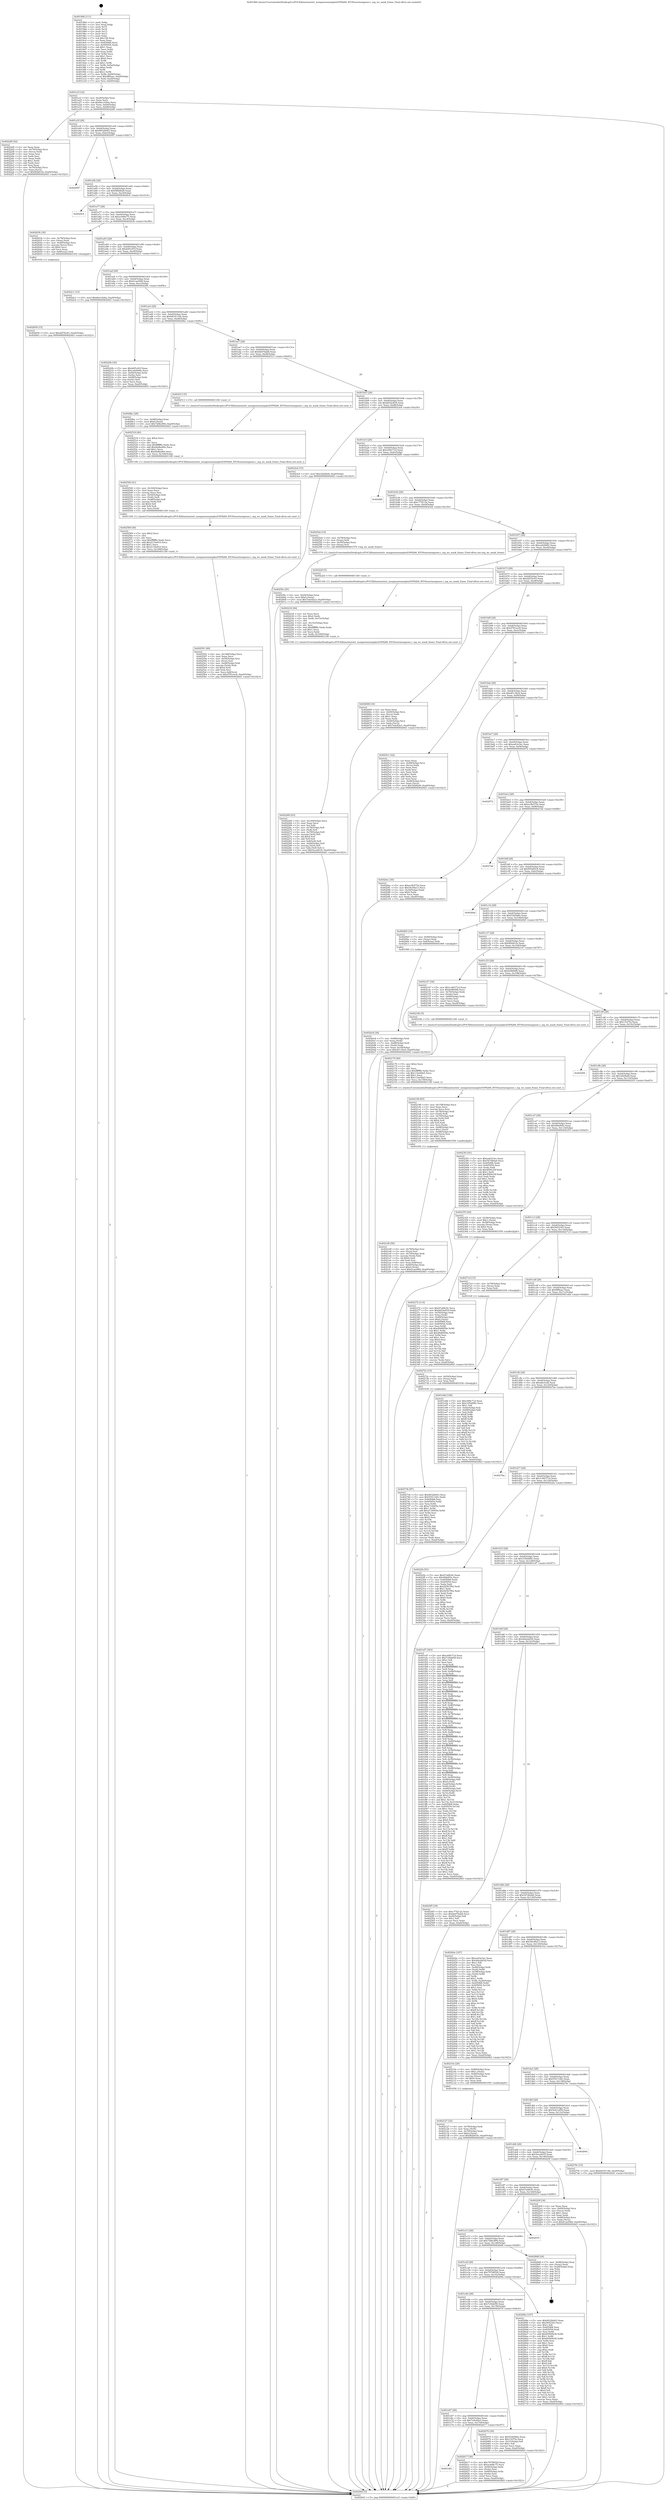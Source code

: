 digraph "0x4019b0" {
  label = "0x4019b0 (/mnt/c/Users/mathe/Desktop/tcc/POCII/binaries/extr_mongooseexamplesESP8266_RTOSusermongoose.c_mg_ws_mask_frame_Final-ollvm.out::main(0))"
  labelloc = "t"
  node[shape=record]

  Entry [label="",width=0.3,height=0.3,shape=circle,fillcolor=black,style=filled]
  "0x401a1f" [label="{
     0x401a1f [32]\l
     | [instrs]\l
     &nbsp;&nbsp;0x401a1f \<+6\>: mov -0xa0(%rbp),%eax\l
     &nbsp;&nbsp;0x401a25 \<+2\>: mov %eax,%ecx\l
     &nbsp;&nbsp;0x401a27 \<+6\>: sub $0x8ee1626a,%ecx\l
     &nbsp;&nbsp;0x401a2d \<+6\>: mov %eax,-0xb4(%rbp)\l
     &nbsp;&nbsp;0x401a33 \<+6\>: mov %ecx,-0xb8(%rbp)\l
     &nbsp;&nbsp;0x401a39 \<+6\>: je 00000000004022d0 \<main+0x920\>\l
  }"]
  "0x4022d0" [label="{
     0x4022d0 [42]\l
     | [instrs]\l
     &nbsp;&nbsp;0x4022d0 \<+2\>: xor %eax,%eax\l
     &nbsp;&nbsp;0x4022d2 \<+4\>: mov -0x70(%rbp),%rcx\l
     &nbsp;&nbsp;0x4022d6 \<+2\>: mov (%rcx),%edx\l
     &nbsp;&nbsp;0x4022d8 \<+2\>: mov %eax,%esi\l
     &nbsp;&nbsp;0x4022da \<+2\>: sub %edx,%esi\l
     &nbsp;&nbsp;0x4022dc \<+2\>: mov %eax,%edx\l
     &nbsp;&nbsp;0x4022de \<+3\>: sub $0x1,%edx\l
     &nbsp;&nbsp;0x4022e1 \<+2\>: add %edx,%esi\l
     &nbsp;&nbsp;0x4022e3 \<+2\>: sub %esi,%eax\l
     &nbsp;&nbsp;0x4022e5 \<+4\>: mov -0x70(%rbp),%rcx\l
     &nbsp;&nbsp;0x4022e9 \<+2\>: mov %eax,(%rcx)\l
     &nbsp;&nbsp;0x4022eb \<+10\>: movl $0xf82b61fe,-0xa0(%rbp)\l
     &nbsp;&nbsp;0x4022f5 \<+5\>: jmp 00000000004029d3 \<main+0x1023\>\l
  }"]
  "0x401a3f" [label="{
     0x401a3f [28]\l
     | [instrs]\l
     &nbsp;&nbsp;0x401a3f \<+5\>: jmp 0000000000401a44 \<main+0x94\>\l
     &nbsp;&nbsp;0x401a44 \<+6\>: mov -0xb4(%rbp),%eax\l
     &nbsp;&nbsp;0x401a4a \<+5\>: sub $0x9032b043,%eax\l
     &nbsp;&nbsp;0x401a4f \<+6\>: mov %eax,-0xbc(%rbp)\l
     &nbsp;&nbsp;0x401a55 \<+6\>: je 0000000000402997 \<main+0xfe7\>\l
  }"]
  Exit [label="",width=0.3,height=0.3,shape=circle,fillcolor=black,style=filled,peripheries=2]
  "0x402997" [label="{
     0x402997\l
  }", style=dashed]
  "0x401a5b" [label="{
     0x401a5b [28]\l
     | [instrs]\l
     &nbsp;&nbsp;0x401a5b \<+5\>: jmp 0000000000401a60 \<main+0xb0\>\l
     &nbsp;&nbsp;0x401a60 \<+6\>: mov -0xb4(%rbp),%eax\l
     &nbsp;&nbsp;0x401a66 \<+5\>: sub $0x9ff28b26,%eax\l
     &nbsp;&nbsp;0x401a6b \<+6\>: mov %eax,-0xc0(%rbp)\l
     &nbsp;&nbsp;0x401a71 \<+6\>: je 00000000004029c4 \<main+0x1014\>\l
  }"]
  "0x40273b" [label="{
     0x40273b [97]\l
     | [instrs]\l
     &nbsp;&nbsp;0x40273b \<+5\>: mov $0x9032b043,%ecx\l
     &nbsp;&nbsp;0x402740 \<+5\>: mov $0x5551140c,%edx\l
     &nbsp;&nbsp;0x402745 \<+7\>: mov 0x405068,%esi\l
     &nbsp;&nbsp;0x40274c \<+8\>: mov 0x405054,%r8d\l
     &nbsp;&nbsp;0x402754 \<+3\>: mov %esi,%r9d\l
     &nbsp;&nbsp;0x402757 \<+7\>: sub $0xa716005e,%r9d\l
     &nbsp;&nbsp;0x40275e \<+4\>: sub $0x1,%r9d\l
     &nbsp;&nbsp;0x402762 \<+7\>: add $0xa716005e,%r9d\l
     &nbsp;&nbsp;0x402769 \<+4\>: imul %r9d,%esi\l
     &nbsp;&nbsp;0x40276d \<+3\>: and $0x1,%esi\l
     &nbsp;&nbsp;0x402770 \<+3\>: cmp $0x0,%esi\l
     &nbsp;&nbsp;0x402773 \<+4\>: sete %r10b\l
     &nbsp;&nbsp;0x402777 \<+4\>: cmp $0xa,%r8d\l
     &nbsp;&nbsp;0x40277b \<+4\>: setl %r11b\l
     &nbsp;&nbsp;0x40277f \<+3\>: mov %r10b,%bl\l
     &nbsp;&nbsp;0x402782 \<+3\>: and %r11b,%bl\l
     &nbsp;&nbsp;0x402785 \<+3\>: xor %r11b,%r10b\l
     &nbsp;&nbsp;0x402788 \<+3\>: or %r10b,%bl\l
     &nbsp;&nbsp;0x40278b \<+3\>: test $0x1,%bl\l
     &nbsp;&nbsp;0x40278e \<+3\>: cmovne %edx,%ecx\l
     &nbsp;&nbsp;0x402791 \<+6\>: mov %ecx,-0xa0(%rbp)\l
     &nbsp;&nbsp;0x402797 \<+5\>: jmp 00000000004029d3 \<main+0x1023\>\l
  }"]
  "0x4029c4" [label="{
     0x4029c4\l
  }", style=dashed]
  "0x401a77" [label="{
     0x401a77 [28]\l
     | [instrs]\l
     &nbsp;&nbsp;0x401a77 \<+5\>: jmp 0000000000401a7c \<main+0xcc\>\l
     &nbsp;&nbsp;0x401a7c \<+6\>: mov -0xb4(%rbp),%eax\l
     &nbsp;&nbsp;0x401a82 \<+5\>: sub $0xac9d8c75,%eax\l
     &nbsp;&nbsp;0x401a87 \<+6\>: mov %eax,-0xc4(%rbp)\l
     &nbsp;&nbsp;0x401a8d \<+6\>: je 000000000040263b \<main+0xc8b\>\l
  }"]
  "0x40272c" [label="{
     0x40272c [15]\l
     | [instrs]\l
     &nbsp;&nbsp;0x40272c \<+4\>: mov -0x50(%rbp),%rax\l
     &nbsp;&nbsp;0x402730 \<+3\>: mov (%rax),%rax\l
     &nbsp;&nbsp;0x402733 \<+3\>: mov %rax,%rdi\l
     &nbsp;&nbsp;0x402736 \<+5\>: call 0000000000401030 \<free@plt\>\l
     | [calls]\l
     &nbsp;&nbsp;0x401030 \{1\} (unknown)\l
  }"]
  "0x40263b" [label="{
     0x40263b [30]\l
     | [instrs]\l
     &nbsp;&nbsp;0x40263b \<+4\>: mov -0x78(%rbp),%rax\l
     &nbsp;&nbsp;0x40263f \<+3\>: mov (%rax),%rax\l
     &nbsp;&nbsp;0x402642 \<+4\>: mov -0x40(%rbp),%rcx\l
     &nbsp;&nbsp;0x402646 \<+3\>: movslq (%rcx),%rcx\l
     &nbsp;&nbsp;0x402649 \<+4\>: shl $0x4,%rcx\l
     &nbsp;&nbsp;0x40264d \<+3\>: add %rcx,%rax\l
     &nbsp;&nbsp;0x402650 \<+4\>: mov 0x8(%rax),%rdi\l
     &nbsp;&nbsp;0x402654 \<+5\>: call 0000000000401030 \<free@plt\>\l
     | [calls]\l
     &nbsp;&nbsp;0x401030 \{1\} (unknown)\l
  }"]
  "0x401a93" [label="{
     0x401a93 [28]\l
     | [instrs]\l
     &nbsp;&nbsp;0x401a93 \<+5\>: jmp 0000000000401a98 \<main+0xe8\>\l
     &nbsp;&nbsp;0x401a98 \<+6\>: mov -0xb4(%rbp),%eax\l
     &nbsp;&nbsp;0x401a9e \<+5\>: sub $0xb0f1e91f,%eax\l
     &nbsp;&nbsp;0x401aa3 \<+6\>: mov %eax,-0xc8(%rbp)\l
     &nbsp;&nbsp;0x401aa9 \<+6\>: je 00000000004022c1 \<main+0x911\>\l
  }"]
  "0x402659" [label="{
     0x402659 [15]\l
     | [instrs]\l
     &nbsp;&nbsp;0x402659 \<+10\>: movl $0xd2f7bc63,-0xa0(%rbp)\l
     &nbsp;&nbsp;0x402663 \<+5\>: jmp 00000000004029d3 \<main+0x1023\>\l
  }"]
  "0x4022c1" [label="{
     0x4022c1 [15]\l
     | [instrs]\l
     &nbsp;&nbsp;0x4022c1 \<+10\>: movl $0x8ee1626a,-0xa0(%rbp)\l
     &nbsp;&nbsp;0x4022cb \<+5\>: jmp 00000000004029d3 \<main+0x1023\>\l
  }"]
  "0x401aaf" [label="{
     0x401aaf [28]\l
     | [instrs]\l
     &nbsp;&nbsp;0x401aaf \<+5\>: jmp 0000000000401ab4 \<main+0x104\>\l
     &nbsp;&nbsp;0x401ab4 \<+6\>: mov -0xb4(%rbp),%eax\l
     &nbsp;&nbsp;0x401aba \<+5\>: sub $0xb1ae04fd,%eax\l
     &nbsp;&nbsp;0x401abf \<+6\>: mov %eax,-0xcc(%rbp)\l
     &nbsp;&nbsp;0x401ac5 \<+6\>: je 000000000040220b \<main+0x85b\>\l
  }"]
  "0x401e83" [label="{
     0x401e83\l
  }", style=dashed]
  "0x40220b" [label="{
     0x40220b [36]\l
     | [instrs]\l
     &nbsp;&nbsp;0x40220b \<+5\>: mov $0xb0f1e91f,%eax\l
     &nbsp;&nbsp;0x402210 \<+5\>: mov $0xce62848c,%ecx\l
     &nbsp;&nbsp;0x402215 \<+4\>: mov -0x60(%rbp),%rdx\l
     &nbsp;&nbsp;0x402219 \<+2\>: mov (%rdx),%esi\l
     &nbsp;&nbsp;0x40221b \<+4\>: mov -0x68(%rbp),%rdx\l
     &nbsp;&nbsp;0x40221f \<+2\>: cmp (%rdx),%esi\l
     &nbsp;&nbsp;0x402221 \<+3\>: cmovl %ecx,%eax\l
     &nbsp;&nbsp;0x402224 \<+6\>: mov %eax,-0xa0(%rbp)\l
     &nbsp;&nbsp;0x40222a \<+5\>: jmp 00000000004029d3 \<main+0x1023\>\l
  }"]
  "0x401acb" [label="{
     0x401acb [28]\l
     | [instrs]\l
     &nbsp;&nbsp;0x401acb \<+5\>: jmp 0000000000401ad0 \<main+0x120\>\l
     &nbsp;&nbsp;0x401ad0 \<+6\>: mov -0xb4(%rbp),%eax\l
     &nbsp;&nbsp;0x401ad6 \<+5\>: sub $0xb818114b,%eax\l
     &nbsp;&nbsp;0x401adb \<+6\>: mov %eax,-0xd0(%rbp)\l
     &nbsp;&nbsp;0x401ae1 \<+6\>: je 00000000004028bc \<main+0xf0c\>\l
  }"]
  "0x402617" [label="{
     0x402617 [36]\l
     | [instrs]\l
     &nbsp;&nbsp;0x402617 \<+5\>: mov $0x79798520,%eax\l
     &nbsp;&nbsp;0x40261c \<+5\>: mov $0xac9d8c75,%ecx\l
     &nbsp;&nbsp;0x402621 \<+4\>: mov -0x40(%rbp),%rdx\l
     &nbsp;&nbsp;0x402625 \<+2\>: mov (%rdx),%esi\l
     &nbsp;&nbsp;0x402627 \<+4\>: mov -0x80(%rbp),%rdx\l
     &nbsp;&nbsp;0x40262b \<+2\>: cmp (%rdx),%esi\l
     &nbsp;&nbsp;0x40262d \<+3\>: cmovl %ecx,%eax\l
     &nbsp;&nbsp;0x402630 \<+6\>: mov %eax,-0xa0(%rbp)\l
     &nbsp;&nbsp;0x402636 \<+5\>: jmp 00000000004029d3 \<main+0x1023\>\l
  }"]
  "0x4028bc" [label="{
     0x4028bc [28]\l
     | [instrs]\l
     &nbsp;&nbsp;0x4028bc \<+7\>: mov -0x98(%rbp),%rax\l
     &nbsp;&nbsp;0x4028c3 \<+6\>: movl $0x0,(%rax)\l
     &nbsp;&nbsp;0x4028c9 \<+10\>: movl $0x728bc894,-0xa0(%rbp)\l
     &nbsp;&nbsp;0x4028d3 \<+5\>: jmp 00000000004029d3 \<main+0x1023\>\l
  }"]
  "0x401ae7" [label="{
     0x401ae7 [28]\l
     | [instrs]\l
     &nbsp;&nbsp;0x401ae7 \<+5\>: jmp 0000000000401aec \<main+0x13c\>\l
     &nbsp;&nbsp;0x401aec \<+6\>: mov -0xb4(%rbp),%eax\l
     &nbsp;&nbsp;0x401af2 \<+5\>: sub $0xbb47bab8,%eax\l
     &nbsp;&nbsp;0x401af7 \<+6\>: mov %eax,-0xd4(%rbp)\l
     &nbsp;&nbsp;0x401afd \<+6\>: je 0000000000402513 \<main+0xb63\>\l
  }"]
  "0x4025fe" [label="{
     0x4025fe [25]\l
     | [instrs]\l
     &nbsp;&nbsp;0x4025fe \<+4\>: mov -0x40(%rbp),%rax\l
     &nbsp;&nbsp;0x402602 \<+6\>: movl $0x0,(%rax)\l
     &nbsp;&nbsp;0x402608 \<+10\>: movl $0x7edc82e3,-0xa0(%rbp)\l
     &nbsp;&nbsp;0x402612 \<+5\>: jmp 00000000004029d3 \<main+0x1023\>\l
  }"]
  "0x402513" [label="{
     0x402513 [5]\l
     | [instrs]\l
     &nbsp;&nbsp;0x402513 \<+5\>: call 0000000000401160 \<next_i\>\l
     | [calls]\l
     &nbsp;&nbsp;0x401160 \{1\} (/mnt/c/Users/mathe/Desktop/tcc/POCII/binaries/extr_mongooseexamplesESP8266_RTOSusermongoose.c_mg_ws_mask_frame_Final-ollvm.out::next_i)\l
  }"]
  "0x401b03" [label="{
     0x401b03 [28]\l
     | [instrs]\l
     &nbsp;&nbsp;0x401b03 \<+5\>: jmp 0000000000401b08 \<main+0x158\>\l
     &nbsp;&nbsp;0x401b08 \<+6\>: mov -0xb4(%rbp),%eax\l
     &nbsp;&nbsp;0x401b0e \<+5\>: sub $0xbb52e839,%eax\l
     &nbsp;&nbsp;0x401b13 \<+6\>: mov %eax,-0xd8(%rbp)\l
     &nbsp;&nbsp;0x401b19 \<+6\>: je 00000000004023e4 \<main+0xa34\>\l
  }"]
  "0x402591" [label="{
     0x402591 [48]\l
     | [instrs]\l
     &nbsp;&nbsp;0x402591 \<+6\>: mov -0x168(%rbp),%ecx\l
     &nbsp;&nbsp;0x402597 \<+3\>: imul %eax,%ecx\l
     &nbsp;&nbsp;0x40259a \<+4\>: mov -0x50(%rbp),%rsi\l
     &nbsp;&nbsp;0x40259e \<+3\>: mov (%rsi),%rsi\l
     &nbsp;&nbsp;0x4025a1 \<+4\>: mov -0x48(%rbp),%rdi\l
     &nbsp;&nbsp;0x4025a5 \<+3\>: movslq (%rdi),%rdi\l
     &nbsp;&nbsp;0x4025a8 \<+4\>: shl $0x4,%rdi\l
     &nbsp;&nbsp;0x4025ac \<+3\>: add %rdi,%rsi\l
     &nbsp;&nbsp;0x4025af \<+3\>: mov %ecx,0x8(%rsi)\l
     &nbsp;&nbsp;0x4025b2 \<+10\>: movl $0xd781eec6,-0xa0(%rbp)\l
     &nbsp;&nbsp;0x4025bc \<+5\>: jmp 00000000004029d3 \<main+0x1023\>\l
  }"]
  "0x4023e4" [label="{
     0x4023e4 [15]\l
     | [instrs]\l
     &nbsp;&nbsp;0x4023e4 \<+10\>: movl $0x3d20bd4,-0xa0(%rbp)\l
     &nbsp;&nbsp;0x4023ee \<+5\>: jmp 00000000004029d3 \<main+0x1023\>\l
  }"]
  "0x401b1f" [label="{
     0x401b1f [28]\l
     | [instrs]\l
     &nbsp;&nbsp;0x401b1f \<+5\>: jmp 0000000000401b24 \<main+0x174\>\l
     &nbsp;&nbsp;0x401b24 \<+6\>: mov -0xb4(%rbp),%eax\l
     &nbsp;&nbsp;0x401b2a \<+5\>: sub $0xc60fc71d,%eax\l
     &nbsp;&nbsp;0x401b2f \<+6\>: mov %eax,-0xdc(%rbp)\l
     &nbsp;&nbsp;0x401b35 \<+6\>: je 00000000004028f0 \<main+0xf40\>\l
  }"]
  "0x402569" [label="{
     0x402569 [40]\l
     | [instrs]\l
     &nbsp;&nbsp;0x402569 \<+5\>: mov $0x2,%ecx\l
     &nbsp;&nbsp;0x40256e \<+1\>: cltd\l
     &nbsp;&nbsp;0x40256f \<+2\>: idiv %ecx\l
     &nbsp;&nbsp;0x402571 \<+6\>: imul $0xfffffffe,%edx,%ecx\l
     &nbsp;&nbsp;0x402577 \<+6\>: add $0x2116a910,%ecx\l
     &nbsp;&nbsp;0x40257d \<+3\>: add $0x1,%ecx\l
     &nbsp;&nbsp;0x402580 \<+6\>: sub $0x2116a910,%ecx\l
     &nbsp;&nbsp;0x402586 \<+6\>: mov %ecx,-0x168(%rbp)\l
     &nbsp;&nbsp;0x40258c \<+5\>: call 0000000000401160 \<next_i\>\l
     | [calls]\l
     &nbsp;&nbsp;0x401160 \{1\} (/mnt/c/Users/mathe/Desktop/tcc/POCII/binaries/extr_mongooseexamplesESP8266_RTOSusermongoose.c_mg_ws_mask_frame_Final-ollvm.out::next_i)\l
  }"]
  "0x4028f0" [label="{
     0x4028f0\l
  }", style=dashed]
  "0x401b3b" [label="{
     0x401b3b [28]\l
     | [instrs]\l
     &nbsp;&nbsp;0x401b3b \<+5\>: jmp 0000000000401b40 \<main+0x190\>\l
     &nbsp;&nbsp;0x401b40 \<+6\>: mov -0xb4(%rbp),%eax\l
     &nbsp;&nbsp;0x401b46 \<+5\>: sub $0xc77f212e,%eax\l
     &nbsp;&nbsp;0x401b4b \<+6\>: mov %eax,-0xe0(%rbp)\l
     &nbsp;&nbsp;0x401b51 \<+6\>: je 00000000004025eb \<main+0xc3b\>\l
  }"]
  "0x402540" [label="{
     0x402540 [41]\l
     | [instrs]\l
     &nbsp;&nbsp;0x402540 \<+6\>: mov -0x164(%rbp),%ecx\l
     &nbsp;&nbsp;0x402546 \<+3\>: imul %eax,%ecx\l
     &nbsp;&nbsp;0x402549 \<+3\>: movslq %ecx,%rsi\l
     &nbsp;&nbsp;0x40254c \<+4\>: mov -0x50(%rbp),%rdi\l
     &nbsp;&nbsp;0x402550 \<+3\>: mov (%rdi),%rdi\l
     &nbsp;&nbsp;0x402553 \<+4\>: mov -0x48(%rbp),%r8\l
     &nbsp;&nbsp;0x402557 \<+3\>: movslq (%r8),%r8\l
     &nbsp;&nbsp;0x40255a \<+4\>: shl $0x4,%r8\l
     &nbsp;&nbsp;0x40255e \<+3\>: add %r8,%rdi\l
     &nbsp;&nbsp;0x402561 \<+3\>: mov %rsi,(%rdi)\l
     &nbsp;&nbsp;0x402564 \<+5\>: call 0000000000401160 \<next_i\>\l
     | [calls]\l
     &nbsp;&nbsp;0x401160 \{1\} (/mnt/c/Users/mathe/Desktop/tcc/POCII/binaries/extr_mongooseexamplesESP8266_RTOSusermongoose.c_mg_ws_mask_frame_Final-ollvm.out::next_i)\l
  }"]
  "0x4025eb" [label="{
     0x4025eb [19]\l
     | [instrs]\l
     &nbsp;&nbsp;0x4025eb \<+4\>: mov -0x78(%rbp),%rax\l
     &nbsp;&nbsp;0x4025ef \<+3\>: mov (%rax),%rdi\l
     &nbsp;&nbsp;0x4025f2 \<+4\>: mov -0x50(%rbp),%rax\l
     &nbsp;&nbsp;0x4025f6 \<+3\>: mov (%rax),%rsi\l
     &nbsp;&nbsp;0x4025f9 \<+5\>: call 0000000000401570 \<mg_ws_mask_frame\>\l
     | [calls]\l
     &nbsp;&nbsp;0x401570 \{1\} (/mnt/c/Users/mathe/Desktop/tcc/POCII/binaries/extr_mongooseexamplesESP8266_RTOSusermongoose.c_mg_ws_mask_frame_Final-ollvm.out::mg_ws_mask_frame)\l
  }"]
  "0x401b57" [label="{
     0x401b57 [28]\l
     | [instrs]\l
     &nbsp;&nbsp;0x401b57 \<+5\>: jmp 0000000000401b5c \<main+0x1ac\>\l
     &nbsp;&nbsp;0x401b5c \<+6\>: mov -0xb4(%rbp),%eax\l
     &nbsp;&nbsp;0x401b62 \<+5\>: sub $0xce62848c,%eax\l
     &nbsp;&nbsp;0x401b67 \<+6\>: mov %eax,-0xe4(%rbp)\l
     &nbsp;&nbsp;0x401b6d \<+6\>: je 000000000040222f \<main+0x87f\>\l
  }"]
  "0x402518" [label="{
     0x402518 [40]\l
     | [instrs]\l
     &nbsp;&nbsp;0x402518 \<+5\>: mov $0x2,%ecx\l
     &nbsp;&nbsp;0x40251d \<+1\>: cltd\l
     &nbsp;&nbsp;0x40251e \<+2\>: idiv %ecx\l
     &nbsp;&nbsp;0x402520 \<+6\>: imul $0xfffffffe,%edx,%ecx\l
     &nbsp;&nbsp;0x402526 \<+6\>: add $0x4bdba90e,%ecx\l
     &nbsp;&nbsp;0x40252c \<+3\>: add $0x1,%ecx\l
     &nbsp;&nbsp;0x40252f \<+6\>: sub $0x4bdba90e,%ecx\l
     &nbsp;&nbsp;0x402535 \<+6\>: mov %ecx,-0x164(%rbp)\l
     &nbsp;&nbsp;0x40253b \<+5\>: call 0000000000401160 \<next_i\>\l
     | [calls]\l
     &nbsp;&nbsp;0x401160 \{1\} (/mnt/c/Users/mathe/Desktop/tcc/POCII/binaries/extr_mongooseexamplesESP8266_RTOSusermongoose.c_mg_ws_mask_frame_Final-ollvm.out::next_i)\l
  }"]
  "0x40222f" [label="{
     0x40222f [5]\l
     | [instrs]\l
     &nbsp;&nbsp;0x40222f \<+5\>: call 0000000000401160 \<next_i\>\l
     | [calls]\l
     &nbsp;&nbsp;0x401160 \{1\} (/mnt/c/Users/mathe/Desktop/tcc/POCII/binaries/extr_mongooseexamplesESP8266_RTOSusermongoose.c_mg_ws_mask_frame_Final-ollvm.out::next_i)\l
  }"]
  "0x401b73" [label="{
     0x401b73 [28]\l
     | [instrs]\l
     &nbsp;&nbsp;0x401b73 \<+5\>: jmp 0000000000401b78 \<main+0x1c8\>\l
     &nbsp;&nbsp;0x401b78 \<+6\>: mov -0xb4(%rbp),%eax\l
     &nbsp;&nbsp;0x401b7e \<+5\>: sub $0xd2f7bc63,%eax\l
     &nbsp;&nbsp;0x401b83 \<+6\>: mov %eax,-0xe8(%rbp)\l
     &nbsp;&nbsp;0x401b89 \<+6\>: je 0000000000402668 \<main+0xcb8\>\l
  }"]
  "0x402372" [label="{
     0x402372 [114]\l
     | [instrs]\l
     &nbsp;&nbsp;0x402372 \<+5\>: mov $0x67a08c9c,%ecx\l
     &nbsp;&nbsp;0x402377 \<+5\>: mov $0xbb52e839,%edx\l
     &nbsp;&nbsp;0x40237c \<+4\>: mov -0x50(%rbp),%rdi\l
     &nbsp;&nbsp;0x402380 \<+3\>: mov %rax,(%rdi)\l
     &nbsp;&nbsp;0x402383 \<+4\>: mov -0x48(%rbp),%rax\l
     &nbsp;&nbsp;0x402387 \<+6\>: movl $0x0,(%rax)\l
     &nbsp;&nbsp;0x40238d \<+7\>: mov 0x405068,%esi\l
     &nbsp;&nbsp;0x402394 \<+8\>: mov 0x405054,%r8d\l
     &nbsp;&nbsp;0x40239c \<+3\>: mov %esi,%r9d\l
     &nbsp;&nbsp;0x40239f \<+7\>: sub $0xd0d6859e,%r9d\l
     &nbsp;&nbsp;0x4023a6 \<+4\>: sub $0x1,%r9d\l
     &nbsp;&nbsp;0x4023aa \<+7\>: add $0xd0d6859e,%r9d\l
     &nbsp;&nbsp;0x4023b1 \<+4\>: imul %r9d,%esi\l
     &nbsp;&nbsp;0x4023b5 \<+3\>: and $0x1,%esi\l
     &nbsp;&nbsp;0x4023b8 \<+3\>: cmp $0x0,%esi\l
     &nbsp;&nbsp;0x4023bb \<+4\>: sete %r10b\l
     &nbsp;&nbsp;0x4023bf \<+4\>: cmp $0xa,%r8d\l
     &nbsp;&nbsp;0x4023c3 \<+4\>: setl %r11b\l
     &nbsp;&nbsp;0x4023c7 \<+3\>: mov %r10b,%bl\l
     &nbsp;&nbsp;0x4023ca \<+3\>: and %r11b,%bl\l
     &nbsp;&nbsp;0x4023cd \<+3\>: xor %r11b,%r10b\l
     &nbsp;&nbsp;0x4023d0 \<+3\>: or %r10b,%bl\l
     &nbsp;&nbsp;0x4023d3 \<+3\>: test $0x1,%bl\l
     &nbsp;&nbsp;0x4023d6 \<+3\>: cmovne %edx,%ecx\l
     &nbsp;&nbsp;0x4023d9 \<+6\>: mov %ecx,-0xa0(%rbp)\l
     &nbsp;&nbsp;0x4023df \<+5\>: jmp 00000000004029d3 \<main+0x1023\>\l
  }"]
  "0x402668" [label="{
     0x402668 [34]\l
     | [instrs]\l
     &nbsp;&nbsp;0x402668 \<+2\>: xor %eax,%eax\l
     &nbsp;&nbsp;0x40266a \<+4\>: mov -0x40(%rbp),%rcx\l
     &nbsp;&nbsp;0x40266e \<+2\>: mov (%rcx),%edx\l
     &nbsp;&nbsp;0x402670 \<+3\>: sub $0x1,%eax\l
     &nbsp;&nbsp;0x402673 \<+2\>: sub %eax,%edx\l
     &nbsp;&nbsp;0x402675 \<+4\>: mov -0x40(%rbp),%rcx\l
     &nbsp;&nbsp;0x402679 \<+2\>: mov %edx,(%rcx)\l
     &nbsp;&nbsp;0x40267b \<+10\>: movl $0x7edc82e3,-0xa0(%rbp)\l
     &nbsp;&nbsp;0x402685 \<+5\>: jmp 00000000004029d3 \<main+0x1023\>\l
  }"]
  "0x401b8f" [label="{
     0x401b8f [28]\l
     | [instrs]\l
     &nbsp;&nbsp;0x401b8f \<+5\>: jmp 0000000000401b94 \<main+0x1e4\>\l
     &nbsp;&nbsp;0x401b94 \<+6\>: mov -0xb4(%rbp),%eax\l
     &nbsp;&nbsp;0x401b9a \<+5\>: sub $0xd781eec6,%eax\l
     &nbsp;&nbsp;0x401b9f \<+6\>: mov %eax,-0xec(%rbp)\l
     &nbsp;&nbsp;0x401ba5 \<+6\>: je 00000000004025c1 \<main+0xc11\>\l
  }"]
  "0x402260" [label="{
     0x402260 [63]\l
     | [instrs]\l
     &nbsp;&nbsp;0x402260 \<+6\>: mov -0x160(%rbp),%ecx\l
     &nbsp;&nbsp;0x402266 \<+3\>: imul %eax,%ecx\l
     &nbsp;&nbsp;0x402269 \<+3\>: mov %cl,%dil\l
     &nbsp;&nbsp;0x40226c \<+4\>: mov -0x78(%rbp),%r8\l
     &nbsp;&nbsp;0x402270 \<+3\>: mov (%r8),%r8\l
     &nbsp;&nbsp;0x402273 \<+4\>: mov -0x70(%rbp),%r9\l
     &nbsp;&nbsp;0x402277 \<+3\>: movslq (%r9),%r9\l
     &nbsp;&nbsp;0x40227a \<+4\>: shl $0x4,%r9\l
     &nbsp;&nbsp;0x40227e \<+3\>: add %r9,%r8\l
     &nbsp;&nbsp;0x402281 \<+4\>: mov 0x8(%r8),%r8\l
     &nbsp;&nbsp;0x402285 \<+4\>: mov -0x60(%rbp),%r9\l
     &nbsp;&nbsp;0x402289 \<+3\>: movslq (%r9),%r9\l
     &nbsp;&nbsp;0x40228c \<+4\>: mov %dil,(%r8,%r9,1)\l
     &nbsp;&nbsp;0x402290 \<+10\>: movl $0x5eca4035,-0xa0(%rbp)\l
     &nbsp;&nbsp;0x40229a \<+5\>: jmp 00000000004029d3 \<main+0x1023\>\l
  }"]
  "0x4025c1" [label="{
     0x4025c1 [42]\l
     | [instrs]\l
     &nbsp;&nbsp;0x4025c1 \<+2\>: xor %eax,%eax\l
     &nbsp;&nbsp;0x4025c3 \<+4\>: mov -0x48(%rbp),%rcx\l
     &nbsp;&nbsp;0x4025c7 \<+2\>: mov (%rcx),%edx\l
     &nbsp;&nbsp;0x4025c9 \<+2\>: mov %eax,%esi\l
     &nbsp;&nbsp;0x4025cb \<+2\>: sub %edx,%esi\l
     &nbsp;&nbsp;0x4025cd \<+2\>: mov %eax,%edx\l
     &nbsp;&nbsp;0x4025cf \<+3\>: sub $0x1,%edx\l
     &nbsp;&nbsp;0x4025d2 \<+2\>: add %edx,%esi\l
     &nbsp;&nbsp;0x4025d4 \<+2\>: sub %esi,%eax\l
     &nbsp;&nbsp;0x4025d6 \<+4\>: mov -0x48(%rbp),%rcx\l
     &nbsp;&nbsp;0x4025da \<+2\>: mov %eax,(%rcx)\l
     &nbsp;&nbsp;0x4025dc \<+10\>: movl $0x3d20bd4,-0xa0(%rbp)\l
     &nbsp;&nbsp;0x4025e6 \<+5\>: jmp 00000000004029d3 \<main+0x1023\>\l
  }"]
  "0x401bab" [label="{
     0x401bab [28]\l
     | [instrs]\l
     &nbsp;&nbsp;0x401bab \<+5\>: jmp 0000000000401bb0 \<main+0x200\>\l
     &nbsp;&nbsp;0x401bb0 \<+6\>: mov -0xb4(%rbp),%eax\l
     &nbsp;&nbsp;0x401bb6 \<+5\>: sub $0xdf1c36c6,%eax\l
     &nbsp;&nbsp;0x401bbb \<+6\>: mov %eax,-0xf0(%rbp)\l
     &nbsp;&nbsp;0x401bc1 \<+6\>: je 00000000004020ec \<main+0x73c\>\l
  }"]
  "0x402234" [label="{
     0x402234 [44]\l
     | [instrs]\l
     &nbsp;&nbsp;0x402234 \<+2\>: xor %ecx,%ecx\l
     &nbsp;&nbsp;0x402236 \<+5\>: mov $0x2,%edx\l
     &nbsp;&nbsp;0x40223b \<+6\>: mov %edx,-0x15c(%rbp)\l
     &nbsp;&nbsp;0x402241 \<+1\>: cltd\l
     &nbsp;&nbsp;0x402242 \<+6\>: mov -0x15c(%rbp),%esi\l
     &nbsp;&nbsp;0x402248 \<+2\>: idiv %esi\l
     &nbsp;&nbsp;0x40224a \<+6\>: imul $0xfffffffe,%edx,%edx\l
     &nbsp;&nbsp;0x402250 \<+3\>: sub $0x1,%ecx\l
     &nbsp;&nbsp;0x402253 \<+2\>: sub %ecx,%edx\l
     &nbsp;&nbsp;0x402255 \<+6\>: mov %edx,-0x160(%rbp)\l
     &nbsp;&nbsp;0x40225b \<+5\>: call 0000000000401160 \<next_i\>\l
     | [calls]\l
     &nbsp;&nbsp;0x401160 \{1\} (/mnt/c/Users/mathe/Desktop/tcc/POCII/binaries/extr_mongooseexamplesESP8266_RTOSusermongoose.c_mg_ws_mask_frame_Final-ollvm.out::next_i)\l
  }"]
  "0x4020ec" [label="{
     0x4020ec [30]\l
     | [instrs]\l
     &nbsp;&nbsp;0x4020ec \<+5\>: mov $0xec9b575a,%eax\l
     &nbsp;&nbsp;0x4020f1 \<+5\>: mov $0x54c08a13,%ecx\l
     &nbsp;&nbsp;0x4020f6 \<+3\>: mov -0x30(%rbp),%edx\l
     &nbsp;&nbsp;0x4020f9 \<+3\>: cmp $0x0,%edx\l
     &nbsp;&nbsp;0x4020fc \<+3\>: cmove %ecx,%eax\l
     &nbsp;&nbsp;0x4020ff \<+6\>: mov %eax,-0xa0(%rbp)\l
     &nbsp;&nbsp;0x402105 \<+5\>: jmp 00000000004029d3 \<main+0x1023\>\l
  }"]
  "0x401bc7" [label="{
     0x401bc7 [28]\l
     | [instrs]\l
     &nbsp;&nbsp;0x401bc7 \<+5\>: jmp 0000000000401bcc \<main+0x21c\>\l
     &nbsp;&nbsp;0x401bcc \<+6\>: mov -0xb4(%rbp),%eax\l
     &nbsp;&nbsp;0x401bd2 \<+5\>: sub $0xea63e3ec,%eax\l
     &nbsp;&nbsp;0x401bd7 \<+6\>: mov %eax,-0xf4(%rbp)\l
     &nbsp;&nbsp;0x401bdd \<+6\>: je 0000000000402972 \<main+0xfc2\>\l
  }"]
  "0x4021d9" [label="{
     0x4021d9 [50]\l
     | [instrs]\l
     &nbsp;&nbsp;0x4021d9 \<+4\>: mov -0x78(%rbp),%rsi\l
     &nbsp;&nbsp;0x4021dd \<+3\>: mov (%rsi),%rsi\l
     &nbsp;&nbsp;0x4021e0 \<+4\>: mov -0x70(%rbp),%rdi\l
     &nbsp;&nbsp;0x4021e4 \<+3\>: movslq (%rdi),%rdi\l
     &nbsp;&nbsp;0x4021e7 \<+4\>: shl $0x4,%rdi\l
     &nbsp;&nbsp;0x4021eb \<+3\>: add %rdi,%rsi\l
     &nbsp;&nbsp;0x4021ee \<+4\>: mov %rax,0x8(%rsi)\l
     &nbsp;&nbsp;0x4021f2 \<+4\>: mov -0x60(%rbp),%rax\l
     &nbsp;&nbsp;0x4021f6 \<+6\>: movl $0x0,(%rax)\l
     &nbsp;&nbsp;0x4021fc \<+10\>: movl $0xb1ae04fd,-0xa0(%rbp)\l
     &nbsp;&nbsp;0x402206 \<+5\>: jmp 00000000004029d3 \<main+0x1023\>\l
  }"]
  "0x402972" [label="{
     0x402972\l
  }", style=dashed]
  "0x401be3" [label="{
     0x401be3 [28]\l
     | [instrs]\l
     &nbsp;&nbsp;0x401be3 \<+5\>: jmp 0000000000401be8 \<main+0x238\>\l
     &nbsp;&nbsp;0x401be8 \<+6\>: mov -0xb4(%rbp),%eax\l
     &nbsp;&nbsp;0x401bee \<+5\>: sub $0xec9b575a,%eax\l
     &nbsp;&nbsp;0x401bf3 \<+6\>: mov %eax,-0xf8(%rbp)\l
     &nbsp;&nbsp;0x401bf9 \<+6\>: je 00000000004027ab \<main+0xdfb\>\l
  }"]
  "0x402198" [label="{
     0x402198 [65]\l
     | [instrs]\l
     &nbsp;&nbsp;0x402198 \<+6\>: mov -0x158(%rbp),%ecx\l
     &nbsp;&nbsp;0x40219e \<+3\>: imul %eax,%ecx\l
     &nbsp;&nbsp;0x4021a1 \<+3\>: movslq %ecx,%rsi\l
     &nbsp;&nbsp;0x4021a4 \<+4\>: mov -0x78(%rbp),%rdi\l
     &nbsp;&nbsp;0x4021a8 \<+3\>: mov (%rdi),%rdi\l
     &nbsp;&nbsp;0x4021ab \<+4\>: mov -0x70(%rbp),%r8\l
     &nbsp;&nbsp;0x4021af \<+3\>: movslq (%r8),%r8\l
     &nbsp;&nbsp;0x4021b2 \<+4\>: shl $0x4,%r8\l
     &nbsp;&nbsp;0x4021b6 \<+3\>: add %r8,%rdi\l
     &nbsp;&nbsp;0x4021b9 \<+3\>: mov %rsi,(%rdi)\l
     &nbsp;&nbsp;0x4021bc \<+4\>: mov -0x68(%rbp),%rsi\l
     &nbsp;&nbsp;0x4021c0 \<+6\>: movl $0x1,(%rsi)\l
     &nbsp;&nbsp;0x4021c6 \<+4\>: mov -0x68(%rbp),%rsi\l
     &nbsp;&nbsp;0x4021ca \<+3\>: movslq (%rsi),%rsi\l
     &nbsp;&nbsp;0x4021cd \<+4\>: shl $0x0,%rsi\l
     &nbsp;&nbsp;0x4021d1 \<+3\>: mov %rsi,%rdi\l
     &nbsp;&nbsp;0x4021d4 \<+5\>: call 0000000000401050 \<malloc@plt\>\l
     | [calls]\l
     &nbsp;&nbsp;0x401050 \{1\} (unknown)\l
  }"]
  "0x4027ab" [label="{
     0x4027ab\l
  }", style=dashed]
  "0x401bff" [label="{
     0x401bff [28]\l
     | [instrs]\l
     &nbsp;&nbsp;0x401bff \<+5\>: jmp 0000000000401c04 \<main+0x254\>\l
     &nbsp;&nbsp;0x401c04 \<+6\>: mov -0xb4(%rbp),%eax\l
     &nbsp;&nbsp;0x401c0a \<+5\>: sub $0xf05285c8,%eax\l
     &nbsp;&nbsp;0x401c0f \<+6\>: mov %eax,-0xfc(%rbp)\l
     &nbsp;&nbsp;0x401c15 \<+6\>: je 00000000004028ad \<main+0xefd\>\l
  }"]
  "0x402170" [label="{
     0x402170 [40]\l
     | [instrs]\l
     &nbsp;&nbsp;0x402170 \<+5\>: mov $0x2,%ecx\l
     &nbsp;&nbsp;0x402175 \<+1\>: cltd\l
     &nbsp;&nbsp;0x402176 \<+2\>: idiv %ecx\l
     &nbsp;&nbsp;0x402178 \<+6\>: imul $0xfffffffe,%edx,%ecx\l
     &nbsp;&nbsp;0x40217e \<+6\>: sub $0x11be0bb5,%ecx\l
     &nbsp;&nbsp;0x402184 \<+3\>: add $0x1,%ecx\l
     &nbsp;&nbsp;0x402187 \<+6\>: add $0x11be0bb5,%ecx\l
     &nbsp;&nbsp;0x40218d \<+6\>: mov %ecx,-0x158(%rbp)\l
     &nbsp;&nbsp;0x402193 \<+5\>: call 0000000000401160 \<next_i\>\l
     | [calls]\l
     &nbsp;&nbsp;0x401160 \{1\} (/mnt/c/Users/mathe/Desktop/tcc/POCII/binaries/extr_mongooseexamplesESP8266_RTOSusermongoose.c_mg_ws_mask_frame_Final-ollvm.out::next_i)\l
  }"]
  "0x4028ad" [label="{
     0x4028ad\l
  }", style=dashed]
  "0x401c1b" [label="{
     0x401c1b [28]\l
     | [instrs]\l
     &nbsp;&nbsp;0x401c1b \<+5\>: jmp 0000000000401c20 \<main+0x270\>\l
     &nbsp;&nbsp;0x401c20 \<+6\>: mov -0xb4(%rbp),%eax\l
     &nbsp;&nbsp;0x401c26 \<+5\>: sub $0xf1bb5b6e,%eax\l
     &nbsp;&nbsp;0x401c2b \<+6\>: mov %eax,-0x100(%rbp)\l
     &nbsp;&nbsp;0x401c31 \<+6\>: je 00000000004020b5 \<main+0x705\>\l
  }"]
  "0x402127" [label="{
     0x402127 [32]\l
     | [instrs]\l
     &nbsp;&nbsp;0x402127 \<+4\>: mov -0x78(%rbp),%rdi\l
     &nbsp;&nbsp;0x40212b \<+3\>: mov %rax,(%rdi)\l
     &nbsp;&nbsp;0x40212e \<+4\>: mov -0x70(%rbp),%rax\l
     &nbsp;&nbsp;0x402132 \<+6\>: movl $0x0,(%rax)\l
     &nbsp;&nbsp;0x402138 \<+10\>: movl $0xf82b61fe,-0xa0(%rbp)\l
     &nbsp;&nbsp;0x402142 \<+5\>: jmp 00000000004029d3 \<main+0x1023\>\l
  }"]
  "0x4020b5" [label="{
     0x4020b5 [19]\l
     | [instrs]\l
     &nbsp;&nbsp;0x4020b5 \<+7\>: mov -0x90(%rbp),%rax\l
     &nbsp;&nbsp;0x4020bc \<+3\>: mov (%rax),%rax\l
     &nbsp;&nbsp;0x4020bf \<+4\>: mov 0x8(%rax),%rdi\l
     &nbsp;&nbsp;0x4020c3 \<+5\>: call 0000000000401060 \<atoi@plt\>\l
     | [calls]\l
     &nbsp;&nbsp;0x401060 \{1\} (unknown)\l
  }"]
  "0x401c37" [label="{
     0x401c37 [28]\l
     | [instrs]\l
     &nbsp;&nbsp;0x401c37 \<+5\>: jmp 0000000000401c3c \<main+0x28c\>\l
     &nbsp;&nbsp;0x401c3c \<+6\>: mov -0xb4(%rbp),%eax\l
     &nbsp;&nbsp;0x401c42 \<+5\>: sub $0xf82b61fe,%eax\l
     &nbsp;&nbsp;0x401c47 \<+6\>: mov %eax,-0x104(%rbp)\l
     &nbsp;&nbsp;0x401c4d \<+6\>: je 0000000000402147 \<main+0x797\>\l
  }"]
  "0x4020c8" [label="{
     0x4020c8 [36]\l
     | [instrs]\l
     &nbsp;&nbsp;0x4020c8 \<+7\>: mov -0x88(%rbp),%rdi\l
     &nbsp;&nbsp;0x4020cf \<+2\>: mov %eax,(%rdi)\l
     &nbsp;&nbsp;0x4020d1 \<+7\>: mov -0x88(%rbp),%rdi\l
     &nbsp;&nbsp;0x4020d8 \<+2\>: mov (%rdi),%eax\l
     &nbsp;&nbsp;0x4020da \<+3\>: mov %eax,-0x30(%rbp)\l
     &nbsp;&nbsp;0x4020dd \<+10\>: movl $0xdf1c36c6,-0xa0(%rbp)\l
     &nbsp;&nbsp;0x4020e7 \<+5\>: jmp 00000000004029d3 \<main+0x1023\>\l
  }"]
  "0x402147" [label="{
     0x402147 [36]\l
     | [instrs]\l
     &nbsp;&nbsp;0x402147 \<+5\>: mov $0x1c66371d,%eax\l
     &nbsp;&nbsp;0x40214c \<+5\>: mov $0xfe9844f6,%ecx\l
     &nbsp;&nbsp;0x402151 \<+4\>: mov -0x70(%rbp),%rdx\l
     &nbsp;&nbsp;0x402155 \<+2\>: mov (%rdx),%esi\l
     &nbsp;&nbsp;0x402157 \<+4\>: mov -0x80(%rbp),%rdx\l
     &nbsp;&nbsp;0x40215b \<+2\>: cmp (%rdx),%esi\l
     &nbsp;&nbsp;0x40215d \<+3\>: cmovl %ecx,%eax\l
     &nbsp;&nbsp;0x402160 \<+6\>: mov %eax,-0xa0(%rbp)\l
     &nbsp;&nbsp;0x402166 \<+5\>: jmp 00000000004029d3 \<main+0x1023\>\l
  }"]
  "0x401c53" [label="{
     0x401c53 [28]\l
     | [instrs]\l
     &nbsp;&nbsp;0x401c53 \<+5\>: jmp 0000000000401c58 \<main+0x2a8\>\l
     &nbsp;&nbsp;0x401c58 \<+6\>: mov -0xb4(%rbp),%eax\l
     &nbsp;&nbsp;0x401c5e \<+5\>: sub $0xfe9844f6,%eax\l
     &nbsp;&nbsp;0x401c63 \<+6\>: mov %eax,-0x108(%rbp)\l
     &nbsp;&nbsp;0x401c69 \<+6\>: je 000000000040216b \<main+0x7bb\>\l
  }"]
  "0x401e67" [label="{
     0x401e67 [28]\l
     | [instrs]\l
     &nbsp;&nbsp;0x401e67 \<+5\>: jmp 0000000000401e6c \<main+0x4bc\>\l
     &nbsp;&nbsp;0x401e6c \<+6\>: mov -0xb4(%rbp),%eax\l
     &nbsp;&nbsp;0x401e72 \<+5\>: sub $0x7edc82e3,%eax\l
     &nbsp;&nbsp;0x401e77 \<+6\>: mov %eax,-0x154(%rbp)\l
     &nbsp;&nbsp;0x401e7d \<+6\>: je 0000000000402617 \<main+0xc67\>\l
  }"]
  "0x40216b" [label="{
     0x40216b [5]\l
     | [instrs]\l
     &nbsp;&nbsp;0x40216b \<+5\>: call 0000000000401160 \<next_i\>\l
     | [calls]\l
     &nbsp;&nbsp;0x401160 \{1\} (/mnt/c/Users/mathe/Desktop/tcc/POCII/binaries/extr_mongooseexamplesESP8266_RTOSusermongoose.c_mg_ws_mask_frame_Final-ollvm.out::next_i)\l
  }"]
  "0x401c6f" [label="{
     0x401c6f [28]\l
     | [instrs]\l
     &nbsp;&nbsp;0x401c6f \<+5\>: jmp 0000000000401c74 \<main+0x2c4\>\l
     &nbsp;&nbsp;0x401c74 \<+6\>: mov -0xb4(%rbp),%eax\l
     &nbsp;&nbsp;0x401c7a \<+5\>: sub $0x15cf7fa,%eax\l
     &nbsp;&nbsp;0x401c7f \<+6\>: mov %eax,-0x10c(%rbp)\l
     &nbsp;&nbsp;0x401c85 \<+6\>: je 0000000000402094 \<main+0x6e4\>\l
  }"]
  "0x402076" [label="{
     0x402076 [30]\l
     | [instrs]\l
     &nbsp;&nbsp;0x402076 \<+5\>: mov $0xf1bb5b6e,%eax\l
     &nbsp;&nbsp;0x40207b \<+5\>: mov $0x15cf7fa,%ecx\l
     &nbsp;&nbsp;0x402080 \<+3\>: mov -0x31(%rbp),%dl\l
     &nbsp;&nbsp;0x402083 \<+3\>: test $0x1,%dl\l
     &nbsp;&nbsp;0x402086 \<+3\>: cmovne %ecx,%eax\l
     &nbsp;&nbsp;0x402089 \<+6\>: mov %eax,-0xa0(%rbp)\l
     &nbsp;&nbsp;0x40208f \<+5\>: jmp 00000000004029d3 \<main+0x1023\>\l
  }"]
  "0x402094" [label="{
     0x402094\l
  }", style=dashed]
  "0x401c8b" [label="{
     0x401c8b [28]\l
     | [instrs]\l
     &nbsp;&nbsp;0x401c8b \<+5\>: jmp 0000000000401c90 \<main+0x2e0\>\l
     &nbsp;&nbsp;0x401c90 \<+6\>: mov -0xb4(%rbp),%eax\l
     &nbsp;&nbsp;0x401c96 \<+5\>: sub $0x3d20bd4,%eax\l
     &nbsp;&nbsp;0x401c9b \<+6\>: mov %eax,-0x110(%rbp)\l
     &nbsp;&nbsp;0x401ca1 \<+6\>: je 00000000004023f3 \<main+0xa43\>\l
  }"]
  "0x401e4b" [label="{
     0x401e4b [28]\l
     | [instrs]\l
     &nbsp;&nbsp;0x401e4b \<+5\>: jmp 0000000000401e50 \<main+0x4a0\>\l
     &nbsp;&nbsp;0x401e50 \<+6\>: mov -0xb4(%rbp),%eax\l
     &nbsp;&nbsp;0x401e56 \<+5\>: sub $0x7cf4dd58,%eax\l
     &nbsp;&nbsp;0x401e5b \<+6\>: mov %eax,-0x150(%rbp)\l
     &nbsp;&nbsp;0x401e61 \<+6\>: je 0000000000402076 \<main+0x6c6\>\l
  }"]
  "0x4023f3" [label="{
     0x4023f3 [91]\l
     | [instrs]\l
     &nbsp;&nbsp;0x4023f3 \<+5\>: mov $0xea63e3ec,%eax\l
     &nbsp;&nbsp;0x4023f8 \<+5\>: mov $0x547db0a6,%ecx\l
     &nbsp;&nbsp;0x4023fd \<+7\>: mov 0x405068,%edx\l
     &nbsp;&nbsp;0x402404 \<+7\>: mov 0x405054,%esi\l
     &nbsp;&nbsp;0x40240b \<+2\>: mov %edx,%edi\l
     &nbsp;&nbsp;0x40240d \<+6\>: sub $0x4f49a16f,%edi\l
     &nbsp;&nbsp;0x402413 \<+3\>: sub $0x1,%edi\l
     &nbsp;&nbsp;0x402416 \<+6\>: add $0x4f49a16f,%edi\l
     &nbsp;&nbsp;0x40241c \<+3\>: imul %edi,%edx\l
     &nbsp;&nbsp;0x40241f \<+3\>: and $0x1,%edx\l
     &nbsp;&nbsp;0x402422 \<+3\>: cmp $0x0,%edx\l
     &nbsp;&nbsp;0x402425 \<+4\>: sete %r8b\l
     &nbsp;&nbsp;0x402429 \<+3\>: cmp $0xa,%esi\l
     &nbsp;&nbsp;0x40242c \<+4\>: setl %r9b\l
     &nbsp;&nbsp;0x402430 \<+3\>: mov %r8b,%r10b\l
     &nbsp;&nbsp;0x402433 \<+3\>: and %r9b,%r10b\l
     &nbsp;&nbsp;0x402436 \<+3\>: xor %r9b,%r8b\l
     &nbsp;&nbsp;0x402439 \<+3\>: or %r8b,%r10b\l
     &nbsp;&nbsp;0x40243c \<+4\>: test $0x1,%r10b\l
     &nbsp;&nbsp;0x402440 \<+3\>: cmovne %ecx,%eax\l
     &nbsp;&nbsp;0x402443 \<+6\>: mov %eax,-0xa0(%rbp)\l
     &nbsp;&nbsp;0x402449 \<+5\>: jmp 00000000004029d3 \<main+0x1023\>\l
  }"]
  "0x401ca7" [label="{
     0x401ca7 [28]\l
     | [instrs]\l
     &nbsp;&nbsp;0x401ca7 \<+5\>: jmp 0000000000401cac \<main+0x2fc\>\l
     &nbsp;&nbsp;0x401cac \<+6\>: mov -0xb4(%rbp),%eax\l
     &nbsp;&nbsp;0x401cb2 \<+5\>: sub $0x484d95e,%eax\l
     &nbsp;&nbsp;0x401cb7 \<+6\>: mov %eax,-0x114(%rbp)\l
     &nbsp;&nbsp;0x401cbd \<+6\>: je 0000000000402355 \<main+0x9a5\>\l
  }"]
  "0x40268a" [label="{
     0x40268a [147]\l
     | [instrs]\l
     &nbsp;&nbsp;0x40268a \<+5\>: mov $0x9032b043,%eax\l
     &nbsp;&nbsp;0x40268f \<+5\>: mov $0x5652343,%ecx\l
     &nbsp;&nbsp;0x402694 \<+2\>: mov $0x1,%dl\l
     &nbsp;&nbsp;0x402696 \<+7\>: mov 0x405068,%esi\l
     &nbsp;&nbsp;0x40269d \<+7\>: mov 0x405054,%edi\l
     &nbsp;&nbsp;0x4026a4 \<+3\>: mov %esi,%r8d\l
     &nbsp;&nbsp;0x4026a7 \<+7\>: add $0x60560b36,%r8d\l
     &nbsp;&nbsp;0x4026ae \<+4\>: sub $0x1,%r8d\l
     &nbsp;&nbsp;0x4026b2 \<+7\>: sub $0x60560b36,%r8d\l
     &nbsp;&nbsp;0x4026b9 \<+4\>: imul %r8d,%esi\l
     &nbsp;&nbsp;0x4026bd \<+3\>: and $0x1,%esi\l
     &nbsp;&nbsp;0x4026c0 \<+3\>: cmp $0x0,%esi\l
     &nbsp;&nbsp;0x4026c3 \<+4\>: sete %r9b\l
     &nbsp;&nbsp;0x4026c7 \<+3\>: cmp $0xa,%edi\l
     &nbsp;&nbsp;0x4026ca \<+4\>: setl %r10b\l
     &nbsp;&nbsp;0x4026ce \<+3\>: mov %r9b,%r11b\l
     &nbsp;&nbsp;0x4026d1 \<+4\>: xor $0xff,%r11b\l
     &nbsp;&nbsp;0x4026d5 \<+3\>: mov %r10b,%bl\l
     &nbsp;&nbsp;0x4026d8 \<+3\>: xor $0xff,%bl\l
     &nbsp;&nbsp;0x4026db \<+3\>: xor $0x0,%dl\l
     &nbsp;&nbsp;0x4026de \<+3\>: mov %r11b,%r14b\l
     &nbsp;&nbsp;0x4026e1 \<+4\>: and $0x0,%r14b\l
     &nbsp;&nbsp;0x4026e5 \<+3\>: and %dl,%r9b\l
     &nbsp;&nbsp;0x4026e8 \<+3\>: mov %bl,%r15b\l
     &nbsp;&nbsp;0x4026eb \<+4\>: and $0x0,%r15b\l
     &nbsp;&nbsp;0x4026ef \<+3\>: and %dl,%r10b\l
     &nbsp;&nbsp;0x4026f2 \<+3\>: or %r9b,%r14b\l
     &nbsp;&nbsp;0x4026f5 \<+3\>: or %r10b,%r15b\l
     &nbsp;&nbsp;0x4026f8 \<+3\>: xor %r15b,%r14b\l
     &nbsp;&nbsp;0x4026fb \<+3\>: or %bl,%r11b\l
     &nbsp;&nbsp;0x4026fe \<+4\>: xor $0xff,%r11b\l
     &nbsp;&nbsp;0x402702 \<+3\>: or $0x0,%dl\l
     &nbsp;&nbsp;0x402705 \<+3\>: and %dl,%r11b\l
     &nbsp;&nbsp;0x402708 \<+3\>: or %r11b,%r14b\l
     &nbsp;&nbsp;0x40270b \<+4\>: test $0x1,%r14b\l
     &nbsp;&nbsp;0x40270f \<+3\>: cmovne %ecx,%eax\l
     &nbsp;&nbsp;0x402712 \<+6\>: mov %eax,-0xa0(%rbp)\l
     &nbsp;&nbsp;0x402718 \<+5\>: jmp 00000000004029d3 \<main+0x1023\>\l
  }"]
  "0x402355" [label="{
     0x402355 [29]\l
     | [instrs]\l
     &nbsp;&nbsp;0x402355 \<+4\>: mov -0x58(%rbp),%rax\l
     &nbsp;&nbsp;0x402359 \<+6\>: movl $0x1,(%rax)\l
     &nbsp;&nbsp;0x40235f \<+4\>: mov -0x58(%rbp),%rax\l
     &nbsp;&nbsp;0x402363 \<+3\>: movslq (%rax),%rax\l
     &nbsp;&nbsp;0x402366 \<+4\>: shl $0x4,%rax\l
     &nbsp;&nbsp;0x40236a \<+3\>: mov %rax,%rdi\l
     &nbsp;&nbsp;0x40236d \<+5\>: call 0000000000401050 \<malloc@plt\>\l
     | [calls]\l
     &nbsp;&nbsp;0x401050 \{1\} (unknown)\l
  }"]
  "0x401cc3" [label="{
     0x401cc3 [28]\l
     | [instrs]\l
     &nbsp;&nbsp;0x401cc3 \<+5\>: jmp 0000000000401cc8 \<main+0x318\>\l
     &nbsp;&nbsp;0x401cc8 \<+6\>: mov -0xb4(%rbp),%eax\l
     &nbsp;&nbsp;0x401cce \<+5\>: sub $0x5652343,%eax\l
     &nbsp;&nbsp;0x401cd3 \<+6\>: mov %eax,-0x118(%rbp)\l
     &nbsp;&nbsp;0x401cd9 \<+6\>: je 000000000040271d \<main+0xd6d\>\l
  }"]
  "0x401e2f" [label="{
     0x401e2f [28]\l
     | [instrs]\l
     &nbsp;&nbsp;0x401e2f \<+5\>: jmp 0000000000401e34 \<main+0x484\>\l
     &nbsp;&nbsp;0x401e34 \<+6\>: mov -0xb4(%rbp),%eax\l
     &nbsp;&nbsp;0x401e3a \<+5\>: sub $0x79798520,%eax\l
     &nbsp;&nbsp;0x401e3f \<+6\>: mov %eax,-0x14c(%rbp)\l
     &nbsp;&nbsp;0x401e45 \<+6\>: je 000000000040268a \<main+0xcda\>\l
  }"]
  "0x40271d" [label="{
     0x40271d [15]\l
     | [instrs]\l
     &nbsp;&nbsp;0x40271d \<+4\>: mov -0x78(%rbp),%rax\l
     &nbsp;&nbsp;0x402721 \<+3\>: mov (%rax),%rax\l
     &nbsp;&nbsp;0x402724 \<+3\>: mov %rax,%rdi\l
     &nbsp;&nbsp;0x402727 \<+5\>: call 0000000000401030 \<free@plt\>\l
     | [calls]\l
     &nbsp;&nbsp;0x401030 \{1\} (unknown)\l
  }"]
  "0x401cdf" [label="{
     0x401cdf [28]\l
     | [instrs]\l
     &nbsp;&nbsp;0x401cdf \<+5\>: jmp 0000000000401ce4 \<main+0x334\>\l
     &nbsp;&nbsp;0x401ce4 \<+6\>: mov -0xb4(%rbp),%eax\l
     &nbsp;&nbsp;0x401cea \<+5\>: sub $0x9ff4aac,%eax\l
     &nbsp;&nbsp;0x401cef \<+6\>: mov %eax,-0x11c(%rbp)\l
     &nbsp;&nbsp;0x401cf5 \<+6\>: je 0000000000401e8d \<main+0x4dd\>\l
  }"]
  "0x4028d8" [label="{
     0x4028d8 [24]\l
     | [instrs]\l
     &nbsp;&nbsp;0x4028d8 \<+7\>: mov -0x98(%rbp),%rax\l
     &nbsp;&nbsp;0x4028df \<+2\>: mov (%rax),%eax\l
     &nbsp;&nbsp;0x4028e1 \<+4\>: lea -0x28(%rbp),%rsp\l
     &nbsp;&nbsp;0x4028e5 \<+1\>: pop %rbx\l
     &nbsp;&nbsp;0x4028e6 \<+2\>: pop %r12\l
     &nbsp;&nbsp;0x4028e8 \<+2\>: pop %r13\l
     &nbsp;&nbsp;0x4028ea \<+2\>: pop %r14\l
     &nbsp;&nbsp;0x4028ec \<+2\>: pop %r15\l
     &nbsp;&nbsp;0x4028ee \<+1\>: pop %rbp\l
     &nbsp;&nbsp;0x4028ef \<+1\>: ret\l
  }"]
  "0x401e8d" [label="{
     0x401e8d [106]\l
     | [instrs]\l
     &nbsp;&nbsp;0x401e8d \<+5\>: mov $0xc60fc71d,%eax\l
     &nbsp;&nbsp;0x401e92 \<+5\>: mov $0x3356d99c,%ecx\l
     &nbsp;&nbsp;0x401e97 \<+2\>: mov $0x1,%dl\l
     &nbsp;&nbsp;0x401e99 \<+7\>: mov -0x9a(%rbp),%sil\l
     &nbsp;&nbsp;0x401ea0 \<+7\>: mov -0x99(%rbp),%dil\l
     &nbsp;&nbsp;0x401ea7 \<+3\>: mov %sil,%r8b\l
     &nbsp;&nbsp;0x401eaa \<+4\>: xor $0xff,%r8b\l
     &nbsp;&nbsp;0x401eae \<+3\>: mov %dil,%r9b\l
     &nbsp;&nbsp;0x401eb1 \<+4\>: xor $0xff,%r9b\l
     &nbsp;&nbsp;0x401eb5 \<+3\>: xor $0x1,%dl\l
     &nbsp;&nbsp;0x401eb8 \<+3\>: mov %r8b,%r10b\l
     &nbsp;&nbsp;0x401ebb \<+4\>: and $0xff,%r10b\l
     &nbsp;&nbsp;0x401ebf \<+3\>: and %dl,%sil\l
     &nbsp;&nbsp;0x401ec2 \<+3\>: mov %r9b,%r11b\l
     &nbsp;&nbsp;0x401ec5 \<+4\>: and $0xff,%r11b\l
     &nbsp;&nbsp;0x401ec9 \<+3\>: and %dl,%dil\l
     &nbsp;&nbsp;0x401ecc \<+3\>: or %sil,%r10b\l
     &nbsp;&nbsp;0x401ecf \<+3\>: or %dil,%r11b\l
     &nbsp;&nbsp;0x401ed2 \<+3\>: xor %r11b,%r10b\l
     &nbsp;&nbsp;0x401ed5 \<+3\>: or %r9b,%r8b\l
     &nbsp;&nbsp;0x401ed8 \<+4\>: xor $0xff,%r8b\l
     &nbsp;&nbsp;0x401edc \<+3\>: or $0x1,%dl\l
     &nbsp;&nbsp;0x401edf \<+3\>: and %dl,%r8b\l
     &nbsp;&nbsp;0x401ee2 \<+3\>: or %r8b,%r10b\l
     &nbsp;&nbsp;0x401ee5 \<+4\>: test $0x1,%r10b\l
     &nbsp;&nbsp;0x401ee9 \<+3\>: cmovne %ecx,%eax\l
     &nbsp;&nbsp;0x401eec \<+6\>: mov %eax,-0xa0(%rbp)\l
     &nbsp;&nbsp;0x401ef2 \<+5\>: jmp 00000000004029d3 \<main+0x1023\>\l
  }"]
  "0x401cfb" [label="{
     0x401cfb [28]\l
     | [instrs]\l
     &nbsp;&nbsp;0x401cfb \<+5\>: jmp 0000000000401d00 \<main+0x350\>\l
     &nbsp;&nbsp;0x401d00 \<+6\>: mov -0xb4(%rbp),%eax\l
     &nbsp;&nbsp;0x401d06 \<+5\>: sub $0xa8e3cd4,%eax\l
     &nbsp;&nbsp;0x401d0b \<+6\>: mov %eax,-0x120(%rbp)\l
     &nbsp;&nbsp;0x401d11 \<+6\>: je 00000000004027ba \<main+0xe0a\>\l
  }"]
  "0x4029d3" [label="{
     0x4029d3 [5]\l
     | [instrs]\l
     &nbsp;&nbsp;0x4029d3 \<+5\>: jmp 0000000000401a1f \<main+0x6f\>\l
  }"]
  "0x4019b0" [label="{
     0x4019b0 [111]\l
     | [instrs]\l
     &nbsp;&nbsp;0x4019b0 \<+1\>: push %rbp\l
     &nbsp;&nbsp;0x4019b1 \<+3\>: mov %rsp,%rbp\l
     &nbsp;&nbsp;0x4019b4 \<+2\>: push %r15\l
     &nbsp;&nbsp;0x4019b6 \<+2\>: push %r14\l
     &nbsp;&nbsp;0x4019b8 \<+2\>: push %r13\l
     &nbsp;&nbsp;0x4019ba \<+2\>: push %r12\l
     &nbsp;&nbsp;0x4019bc \<+1\>: push %rbx\l
     &nbsp;&nbsp;0x4019bd \<+7\>: sub $0x158,%rsp\l
     &nbsp;&nbsp;0x4019c4 \<+2\>: xor %eax,%eax\l
     &nbsp;&nbsp;0x4019c6 \<+7\>: mov 0x405068,%ecx\l
     &nbsp;&nbsp;0x4019cd \<+7\>: mov 0x405054,%edx\l
     &nbsp;&nbsp;0x4019d4 \<+3\>: sub $0x1,%eax\l
     &nbsp;&nbsp;0x4019d7 \<+3\>: mov %ecx,%r8d\l
     &nbsp;&nbsp;0x4019da \<+3\>: add %eax,%r8d\l
     &nbsp;&nbsp;0x4019dd \<+4\>: imul %r8d,%ecx\l
     &nbsp;&nbsp;0x4019e1 \<+3\>: and $0x1,%ecx\l
     &nbsp;&nbsp;0x4019e4 \<+3\>: cmp $0x0,%ecx\l
     &nbsp;&nbsp;0x4019e7 \<+4\>: sete %r9b\l
     &nbsp;&nbsp;0x4019eb \<+4\>: and $0x1,%r9b\l
     &nbsp;&nbsp;0x4019ef \<+7\>: mov %r9b,-0x9a(%rbp)\l
     &nbsp;&nbsp;0x4019f6 \<+3\>: cmp $0xa,%edx\l
     &nbsp;&nbsp;0x4019f9 \<+4\>: setl %r9b\l
     &nbsp;&nbsp;0x4019fd \<+4\>: and $0x1,%r9b\l
     &nbsp;&nbsp;0x401a01 \<+7\>: mov %r9b,-0x99(%rbp)\l
     &nbsp;&nbsp;0x401a08 \<+10\>: movl $0x9ff4aac,-0xa0(%rbp)\l
     &nbsp;&nbsp;0x401a12 \<+6\>: mov %edi,-0xa4(%rbp)\l
     &nbsp;&nbsp;0x401a18 \<+7\>: mov %rsi,-0xb0(%rbp)\l
  }"]
  "0x401e13" [label="{
     0x401e13 [28]\l
     | [instrs]\l
     &nbsp;&nbsp;0x401e13 \<+5\>: jmp 0000000000401e18 \<main+0x468\>\l
     &nbsp;&nbsp;0x401e18 \<+6\>: mov -0xb4(%rbp),%eax\l
     &nbsp;&nbsp;0x401e1e \<+5\>: sub $0x728bc894,%eax\l
     &nbsp;&nbsp;0x401e23 \<+6\>: mov %eax,-0x148(%rbp)\l
     &nbsp;&nbsp;0x401e29 \<+6\>: je 00000000004028d8 \<main+0xf28\>\l
  }"]
  "0x4027ba" [label="{
     0x4027ba\l
  }", style=dashed]
  "0x401d17" [label="{
     0x401d17 [28]\l
     | [instrs]\l
     &nbsp;&nbsp;0x401d17 \<+5\>: jmp 0000000000401d1c \<main+0x36c\>\l
     &nbsp;&nbsp;0x401d1c \<+6\>: mov -0xb4(%rbp),%eax\l
     &nbsp;&nbsp;0x401d22 \<+5\>: sub $0x1c66371d,%eax\l
     &nbsp;&nbsp;0x401d27 \<+6\>: mov %eax,-0x124(%rbp)\l
     &nbsp;&nbsp;0x401d2d \<+6\>: je 00000000004022fa \<main+0x94a\>\l
  }"]
  "0x402935" [label="{
     0x402935\l
  }", style=dashed]
  "0x4022fa" [label="{
     0x4022fa [91]\l
     | [instrs]\l
     &nbsp;&nbsp;0x4022fa \<+5\>: mov $0x67a08c9c,%eax\l
     &nbsp;&nbsp;0x4022ff \<+5\>: mov $0x484d95e,%ecx\l
     &nbsp;&nbsp;0x402304 \<+7\>: mov 0x405068,%edx\l
     &nbsp;&nbsp;0x40230b \<+7\>: mov 0x405054,%esi\l
     &nbsp;&nbsp;0x402312 \<+2\>: mov %edx,%edi\l
     &nbsp;&nbsp;0x402314 \<+6\>: sub $0x925b7f02,%edi\l
     &nbsp;&nbsp;0x40231a \<+3\>: sub $0x1,%edi\l
     &nbsp;&nbsp;0x40231d \<+6\>: add $0x925b7f02,%edi\l
     &nbsp;&nbsp;0x402323 \<+3\>: imul %edi,%edx\l
     &nbsp;&nbsp;0x402326 \<+3\>: and $0x1,%edx\l
     &nbsp;&nbsp;0x402329 \<+3\>: cmp $0x0,%edx\l
     &nbsp;&nbsp;0x40232c \<+4\>: sete %r8b\l
     &nbsp;&nbsp;0x402330 \<+3\>: cmp $0xa,%esi\l
     &nbsp;&nbsp;0x402333 \<+4\>: setl %r9b\l
     &nbsp;&nbsp;0x402337 \<+3\>: mov %r8b,%r10b\l
     &nbsp;&nbsp;0x40233a \<+3\>: and %r9b,%r10b\l
     &nbsp;&nbsp;0x40233d \<+3\>: xor %r9b,%r8b\l
     &nbsp;&nbsp;0x402340 \<+3\>: or %r8b,%r10b\l
     &nbsp;&nbsp;0x402343 \<+4\>: test $0x1,%r10b\l
     &nbsp;&nbsp;0x402347 \<+3\>: cmovne %ecx,%eax\l
     &nbsp;&nbsp;0x40234a \<+6\>: mov %eax,-0xa0(%rbp)\l
     &nbsp;&nbsp;0x402350 \<+5\>: jmp 00000000004029d3 \<main+0x1023\>\l
  }"]
  "0x401d33" [label="{
     0x401d33 [28]\l
     | [instrs]\l
     &nbsp;&nbsp;0x401d33 \<+5\>: jmp 0000000000401d38 \<main+0x388\>\l
     &nbsp;&nbsp;0x401d38 \<+6\>: mov -0xb4(%rbp),%eax\l
     &nbsp;&nbsp;0x401d3e \<+5\>: sub $0x3356d99c,%eax\l
     &nbsp;&nbsp;0x401d43 \<+6\>: mov %eax,-0x128(%rbp)\l
     &nbsp;&nbsp;0x401d49 \<+6\>: je 0000000000401ef7 \<main+0x547\>\l
  }"]
  "0x401df7" [label="{
     0x401df7 [28]\l
     | [instrs]\l
     &nbsp;&nbsp;0x401df7 \<+5\>: jmp 0000000000401dfc \<main+0x44c\>\l
     &nbsp;&nbsp;0x401dfc \<+6\>: mov -0xb4(%rbp),%eax\l
     &nbsp;&nbsp;0x401e02 \<+5\>: sub $0x67a08c9c,%eax\l
     &nbsp;&nbsp;0x401e07 \<+6\>: mov %eax,-0x144(%rbp)\l
     &nbsp;&nbsp;0x401e0d \<+6\>: je 0000000000402935 \<main+0xf85\>\l
  }"]
  "0x401ef7" [label="{
     0x401ef7 [383]\l
     | [instrs]\l
     &nbsp;&nbsp;0x401ef7 \<+5\>: mov $0xc60fc71d,%eax\l
     &nbsp;&nbsp;0x401efc \<+5\>: mov $0x7cf4dd58,%ecx\l
     &nbsp;&nbsp;0x401f01 \<+2\>: mov $0x1,%dl\l
     &nbsp;&nbsp;0x401f03 \<+2\>: xor %esi,%esi\l
     &nbsp;&nbsp;0x401f05 \<+3\>: mov %rsp,%rdi\l
     &nbsp;&nbsp;0x401f08 \<+4\>: add $0xfffffffffffffff0,%rdi\l
     &nbsp;&nbsp;0x401f0c \<+3\>: mov %rdi,%rsp\l
     &nbsp;&nbsp;0x401f0f \<+7\>: mov %rdi,-0x98(%rbp)\l
     &nbsp;&nbsp;0x401f16 \<+3\>: mov %rsp,%rdi\l
     &nbsp;&nbsp;0x401f19 \<+4\>: add $0xfffffffffffffff0,%rdi\l
     &nbsp;&nbsp;0x401f1d \<+3\>: mov %rdi,%rsp\l
     &nbsp;&nbsp;0x401f20 \<+3\>: mov %rsp,%r8\l
     &nbsp;&nbsp;0x401f23 \<+4\>: add $0xfffffffffffffff0,%r8\l
     &nbsp;&nbsp;0x401f27 \<+3\>: mov %r8,%rsp\l
     &nbsp;&nbsp;0x401f2a \<+7\>: mov %r8,-0x90(%rbp)\l
     &nbsp;&nbsp;0x401f31 \<+3\>: mov %rsp,%r8\l
     &nbsp;&nbsp;0x401f34 \<+4\>: add $0xfffffffffffffff0,%r8\l
     &nbsp;&nbsp;0x401f38 \<+3\>: mov %r8,%rsp\l
     &nbsp;&nbsp;0x401f3b \<+7\>: mov %r8,-0x88(%rbp)\l
     &nbsp;&nbsp;0x401f42 \<+3\>: mov %rsp,%r8\l
     &nbsp;&nbsp;0x401f45 \<+4\>: add $0xfffffffffffffff0,%r8\l
     &nbsp;&nbsp;0x401f49 \<+3\>: mov %r8,%rsp\l
     &nbsp;&nbsp;0x401f4c \<+4\>: mov %r8,-0x80(%rbp)\l
     &nbsp;&nbsp;0x401f50 \<+3\>: mov %rsp,%r8\l
     &nbsp;&nbsp;0x401f53 \<+4\>: add $0xfffffffffffffff0,%r8\l
     &nbsp;&nbsp;0x401f57 \<+3\>: mov %r8,%rsp\l
     &nbsp;&nbsp;0x401f5a \<+4\>: mov %r8,-0x78(%rbp)\l
     &nbsp;&nbsp;0x401f5e \<+3\>: mov %rsp,%r8\l
     &nbsp;&nbsp;0x401f61 \<+4\>: add $0xfffffffffffffff0,%r8\l
     &nbsp;&nbsp;0x401f65 \<+3\>: mov %r8,%rsp\l
     &nbsp;&nbsp;0x401f68 \<+4\>: mov %r8,-0x70(%rbp)\l
     &nbsp;&nbsp;0x401f6c \<+3\>: mov %rsp,%r8\l
     &nbsp;&nbsp;0x401f6f \<+4\>: add $0xfffffffffffffff0,%r8\l
     &nbsp;&nbsp;0x401f73 \<+3\>: mov %r8,%rsp\l
     &nbsp;&nbsp;0x401f76 \<+4\>: mov %r8,-0x68(%rbp)\l
     &nbsp;&nbsp;0x401f7a \<+3\>: mov %rsp,%r8\l
     &nbsp;&nbsp;0x401f7d \<+4\>: add $0xfffffffffffffff0,%r8\l
     &nbsp;&nbsp;0x401f81 \<+3\>: mov %r8,%rsp\l
     &nbsp;&nbsp;0x401f84 \<+4\>: mov %r8,-0x60(%rbp)\l
     &nbsp;&nbsp;0x401f88 \<+3\>: mov %rsp,%r8\l
     &nbsp;&nbsp;0x401f8b \<+4\>: add $0xfffffffffffffff0,%r8\l
     &nbsp;&nbsp;0x401f8f \<+3\>: mov %r8,%rsp\l
     &nbsp;&nbsp;0x401f92 \<+4\>: mov %r8,-0x58(%rbp)\l
     &nbsp;&nbsp;0x401f96 \<+3\>: mov %rsp,%r8\l
     &nbsp;&nbsp;0x401f99 \<+4\>: add $0xfffffffffffffff0,%r8\l
     &nbsp;&nbsp;0x401f9d \<+3\>: mov %r8,%rsp\l
     &nbsp;&nbsp;0x401fa0 \<+4\>: mov %r8,-0x50(%rbp)\l
     &nbsp;&nbsp;0x401fa4 \<+3\>: mov %rsp,%r8\l
     &nbsp;&nbsp;0x401fa7 \<+4\>: add $0xfffffffffffffff0,%r8\l
     &nbsp;&nbsp;0x401fab \<+3\>: mov %r8,%rsp\l
     &nbsp;&nbsp;0x401fae \<+4\>: mov %r8,-0x48(%rbp)\l
     &nbsp;&nbsp;0x401fb2 \<+3\>: mov %rsp,%r8\l
     &nbsp;&nbsp;0x401fb5 \<+4\>: add $0xfffffffffffffff0,%r8\l
     &nbsp;&nbsp;0x401fb9 \<+3\>: mov %r8,%rsp\l
     &nbsp;&nbsp;0x401fbc \<+4\>: mov %r8,-0x40(%rbp)\l
     &nbsp;&nbsp;0x401fc0 \<+7\>: mov -0x98(%rbp),%r8\l
     &nbsp;&nbsp;0x401fc7 \<+7\>: movl $0x0,(%r8)\l
     &nbsp;&nbsp;0x401fce \<+7\>: mov -0xa4(%rbp),%r9d\l
     &nbsp;&nbsp;0x401fd5 \<+3\>: mov %r9d,(%rdi)\l
     &nbsp;&nbsp;0x401fd8 \<+7\>: mov -0x90(%rbp),%r8\l
     &nbsp;&nbsp;0x401fdf \<+7\>: mov -0xb0(%rbp),%r10\l
     &nbsp;&nbsp;0x401fe6 \<+3\>: mov %r10,(%r8)\l
     &nbsp;&nbsp;0x401fe9 \<+3\>: cmpl $0x2,(%rdi)\l
     &nbsp;&nbsp;0x401fec \<+4\>: setne %r11b\l
     &nbsp;&nbsp;0x401ff0 \<+4\>: and $0x1,%r11b\l
     &nbsp;&nbsp;0x401ff4 \<+4\>: mov %r11b,-0x31(%rbp)\l
     &nbsp;&nbsp;0x401ff8 \<+7\>: mov 0x405068,%ebx\l
     &nbsp;&nbsp;0x401fff \<+8\>: mov 0x405054,%r14d\l
     &nbsp;&nbsp;0x402007 \<+3\>: sub $0x1,%esi\l
     &nbsp;&nbsp;0x40200a \<+3\>: mov %ebx,%r15d\l
     &nbsp;&nbsp;0x40200d \<+3\>: add %esi,%r15d\l
     &nbsp;&nbsp;0x402010 \<+4\>: imul %r15d,%ebx\l
     &nbsp;&nbsp;0x402014 \<+3\>: and $0x1,%ebx\l
     &nbsp;&nbsp;0x402017 \<+3\>: cmp $0x0,%ebx\l
     &nbsp;&nbsp;0x40201a \<+4\>: sete %r11b\l
     &nbsp;&nbsp;0x40201e \<+4\>: cmp $0xa,%r14d\l
     &nbsp;&nbsp;0x402022 \<+4\>: setl %r12b\l
     &nbsp;&nbsp;0x402026 \<+3\>: mov %r11b,%r13b\l
     &nbsp;&nbsp;0x402029 \<+4\>: xor $0xff,%r13b\l
     &nbsp;&nbsp;0x40202d \<+3\>: mov %r12b,%sil\l
     &nbsp;&nbsp;0x402030 \<+4\>: xor $0xff,%sil\l
     &nbsp;&nbsp;0x402034 \<+3\>: xor $0x1,%dl\l
     &nbsp;&nbsp;0x402037 \<+3\>: mov %r13b,%dil\l
     &nbsp;&nbsp;0x40203a \<+4\>: and $0xff,%dil\l
     &nbsp;&nbsp;0x40203e \<+3\>: and %dl,%r11b\l
     &nbsp;&nbsp;0x402041 \<+3\>: mov %sil,%r8b\l
     &nbsp;&nbsp;0x402044 \<+4\>: and $0xff,%r8b\l
     &nbsp;&nbsp;0x402048 \<+3\>: and %dl,%r12b\l
     &nbsp;&nbsp;0x40204b \<+3\>: or %r11b,%dil\l
     &nbsp;&nbsp;0x40204e \<+3\>: or %r12b,%r8b\l
     &nbsp;&nbsp;0x402051 \<+3\>: xor %r8b,%dil\l
     &nbsp;&nbsp;0x402054 \<+3\>: or %sil,%r13b\l
     &nbsp;&nbsp;0x402057 \<+4\>: xor $0xff,%r13b\l
     &nbsp;&nbsp;0x40205b \<+3\>: or $0x1,%dl\l
     &nbsp;&nbsp;0x40205e \<+3\>: and %dl,%r13b\l
     &nbsp;&nbsp;0x402061 \<+3\>: or %r13b,%dil\l
     &nbsp;&nbsp;0x402064 \<+4\>: test $0x1,%dil\l
     &nbsp;&nbsp;0x402068 \<+3\>: cmovne %ecx,%eax\l
     &nbsp;&nbsp;0x40206b \<+6\>: mov %eax,-0xa0(%rbp)\l
     &nbsp;&nbsp;0x402071 \<+5\>: jmp 00000000004029d3 \<main+0x1023\>\l
  }"]
  "0x401d4f" [label="{
     0x401d4f [28]\l
     | [instrs]\l
     &nbsp;&nbsp;0x401d4f \<+5\>: jmp 0000000000401d54 \<main+0x3a4\>\l
     &nbsp;&nbsp;0x401d54 \<+6\>: mov -0xb4(%rbp),%eax\l
     &nbsp;&nbsp;0x401d5a \<+5\>: sub $0x4da2dd3d,%eax\l
     &nbsp;&nbsp;0x401d5f \<+6\>: mov %eax,-0x12c(%rbp)\l
     &nbsp;&nbsp;0x401d65 \<+6\>: je 00000000004024f5 \<main+0xb45\>\l
  }"]
  "0x40229f" [label="{
     0x40229f [34]\l
     | [instrs]\l
     &nbsp;&nbsp;0x40229f \<+2\>: xor %eax,%eax\l
     &nbsp;&nbsp;0x4022a1 \<+4\>: mov -0x60(%rbp),%rcx\l
     &nbsp;&nbsp;0x4022a5 \<+2\>: mov (%rcx),%edx\l
     &nbsp;&nbsp;0x4022a7 \<+3\>: sub $0x1,%eax\l
     &nbsp;&nbsp;0x4022aa \<+2\>: sub %eax,%edx\l
     &nbsp;&nbsp;0x4022ac \<+4\>: mov -0x60(%rbp),%rcx\l
     &nbsp;&nbsp;0x4022b0 \<+2\>: mov %edx,(%rcx)\l
     &nbsp;&nbsp;0x4022b2 \<+10\>: movl $0xb1ae04fd,-0xa0(%rbp)\l
     &nbsp;&nbsp;0x4022bc \<+5\>: jmp 00000000004029d3 \<main+0x1023\>\l
  }"]
  "0x401ddb" [label="{
     0x401ddb [28]\l
     | [instrs]\l
     &nbsp;&nbsp;0x401ddb \<+5\>: jmp 0000000000401de0 \<main+0x430\>\l
     &nbsp;&nbsp;0x401de0 \<+6\>: mov -0xb4(%rbp),%eax\l
     &nbsp;&nbsp;0x401de6 \<+5\>: sub $0x5eca4035,%eax\l
     &nbsp;&nbsp;0x401deb \<+6\>: mov %eax,-0x140(%rbp)\l
     &nbsp;&nbsp;0x401df1 \<+6\>: je 000000000040229f \<main+0x8ef\>\l
  }"]
  "0x4024f5" [label="{
     0x4024f5 [30]\l
     | [instrs]\l
     &nbsp;&nbsp;0x4024f5 \<+5\>: mov $0xc77f212e,%eax\l
     &nbsp;&nbsp;0x4024fa \<+5\>: mov $0xbb47bab8,%ecx\l
     &nbsp;&nbsp;0x4024ff \<+3\>: mov -0x29(%rbp),%dl\l
     &nbsp;&nbsp;0x402502 \<+3\>: test $0x1,%dl\l
     &nbsp;&nbsp;0x402505 \<+3\>: cmovne %ecx,%eax\l
     &nbsp;&nbsp;0x402508 \<+6\>: mov %eax,-0xa0(%rbp)\l
     &nbsp;&nbsp;0x40250e \<+5\>: jmp 00000000004029d3 \<main+0x1023\>\l
  }"]
  "0x401d6b" [label="{
     0x401d6b [28]\l
     | [instrs]\l
     &nbsp;&nbsp;0x401d6b \<+5\>: jmp 0000000000401d70 \<main+0x3c0\>\l
     &nbsp;&nbsp;0x401d70 \<+6\>: mov -0xb4(%rbp),%eax\l
     &nbsp;&nbsp;0x401d76 \<+5\>: sub $0x547db0a6,%eax\l
     &nbsp;&nbsp;0x401d7b \<+6\>: mov %eax,-0x130(%rbp)\l
     &nbsp;&nbsp;0x401d81 \<+6\>: je 000000000040244e \<main+0xa9e\>\l
  }"]
  "0x40284d" [label="{
     0x40284d\l
  }", style=dashed]
  "0x40244e" [label="{
     0x40244e [167]\l
     | [instrs]\l
     &nbsp;&nbsp;0x40244e \<+5\>: mov $0xea63e3ec,%eax\l
     &nbsp;&nbsp;0x402453 \<+5\>: mov $0x4da2dd3d,%ecx\l
     &nbsp;&nbsp;0x402458 \<+2\>: mov $0x1,%dl\l
     &nbsp;&nbsp;0x40245a \<+2\>: xor %esi,%esi\l
     &nbsp;&nbsp;0x40245c \<+4\>: mov -0x48(%rbp),%rdi\l
     &nbsp;&nbsp;0x402460 \<+3\>: mov (%rdi),%r8d\l
     &nbsp;&nbsp;0x402463 \<+4\>: mov -0x58(%rbp),%rdi\l
     &nbsp;&nbsp;0x402467 \<+3\>: cmp (%rdi),%r8d\l
     &nbsp;&nbsp;0x40246a \<+4\>: setl %r9b\l
     &nbsp;&nbsp;0x40246e \<+4\>: and $0x1,%r9b\l
     &nbsp;&nbsp;0x402472 \<+4\>: mov %r9b,-0x29(%rbp)\l
     &nbsp;&nbsp;0x402476 \<+8\>: mov 0x405068,%r8d\l
     &nbsp;&nbsp;0x40247e \<+8\>: mov 0x405054,%r10d\l
     &nbsp;&nbsp;0x402486 \<+3\>: sub $0x1,%esi\l
     &nbsp;&nbsp;0x402489 \<+3\>: mov %r8d,%r11d\l
     &nbsp;&nbsp;0x40248c \<+3\>: add %esi,%r11d\l
     &nbsp;&nbsp;0x40248f \<+4\>: imul %r11d,%r8d\l
     &nbsp;&nbsp;0x402493 \<+4\>: and $0x1,%r8d\l
     &nbsp;&nbsp;0x402497 \<+4\>: cmp $0x0,%r8d\l
     &nbsp;&nbsp;0x40249b \<+4\>: sete %r9b\l
     &nbsp;&nbsp;0x40249f \<+4\>: cmp $0xa,%r10d\l
     &nbsp;&nbsp;0x4024a3 \<+3\>: setl %bl\l
     &nbsp;&nbsp;0x4024a6 \<+3\>: mov %r9b,%r14b\l
     &nbsp;&nbsp;0x4024a9 \<+4\>: xor $0xff,%r14b\l
     &nbsp;&nbsp;0x4024ad \<+3\>: mov %bl,%r15b\l
     &nbsp;&nbsp;0x4024b0 \<+4\>: xor $0xff,%r15b\l
     &nbsp;&nbsp;0x4024b4 \<+3\>: xor $0x1,%dl\l
     &nbsp;&nbsp;0x4024b7 \<+3\>: mov %r14b,%r12b\l
     &nbsp;&nbsp;0x4024ba \<+4\>: and $0xff,%r12b\l
     &nbsp;&nbsp;0x4024be \<+3\>: and %dl,%r9b\l
     &nbsp;&nbsp;0x4024c1 \<+3\>: mov %r15b,%r13b\l
     &nbsp;&nbsp;0x4024c4 \<+4\>: and $0xff,%r13b\l
     &nbsp;&nbsp;0x4024c8 \<+2\>: and %dl,%bl\l
     &nbsp;&nbsp;0x4024ca \<+3\>: or %r9b,%r12b\l
     &nbsp;&nbsp;0x4024cd \<+3\>: or %bl,%r13b\l
     &nbsp;&nbsp;0x4024d0 \<+3\>: xor %r13b,%r12b\l
     &nbsp;&nbsp;0x4024d3 \<+3\>: or %r15b,%r14b\l
     &nbsp;&nbsp;0x4024d6 \<+4\>: xor $0xff,%r14b\l
     &nbsp;&nbsp;0x4024da \<+3\>: or $0x1,%dl\l
     &nbsp;&nbsp;0x4024dd \<+3\>: and %dl,%r14b\l
     &nbsp;&nbsp;0x4024e0 \<+3\>: or %r14b,%r12b\l
     &nbsp;&nbsp;0x4024e3 \<+4\>: test $0x1,%r12b\l
     &nbsp;&nbsp;0x4024e7 \<+3\>: cmovne %ecx,%eax\l
     &nbsp;&nbsp;0x4024ea \<+6\>: mov %eax,-0xa0(%rbp)\l
     &nbsp;&nbsp;0x4024f0 \<+5\>: jmp 00000000004029d3 \<main+0x1023\>\l
  }"]
  "0x401d87" [label="{
     0x401d87 [28]\l
     | [instrs]\l
     &nbsp;&nbsp;0x401d87 \<+5\>: jmp 0000000000401d8c \<main+0x3dc\>\l
     &nbsp;&nbsp;0x401d8c \<+6\>: mov -0xb4(%rbp),%eax\l
     &nbsp;&nbsp;0x401d92 \<+5\>: sub $0x54c08a13,%eax\l
     &nbsp;&nbsp;0x401d97 \<+6\>: mov %eax,-0x134(%rbp)\l
     &nbsp;&nbsp;0x401d9d \<+6\>: je 000000000040210a \<main+0x75a\>\l
  }"]
  "0x401dbf" [label="{
     0x401dbf [28]\l
     | [instrs]\l
     &nbsp;&nbsp;0x401dbf \<+5\>: jmp 0000000000401dc4 \<main+0x414\>\l
     &nbsp;&nbsp;0x401dc4 \<+6\>: mov -0xb4(%rbp),%eax\l
     &nbsp;&nbsp;0x401dca \<+5\>: sub $0x5e41ed5b,%eax\l
     &nbsp;&nbsp;0x401dcf \<+6\>: mov %eax,-0x13c(%rbp)\l
     &nbsp;&nbsp;0x401dd5 \<+6\>: je 000000000040284d \<main+0xe9d\>\l
  }"]
  "0x40210a" [label="{
     0x40210a [29]\l
     | [instrs]\l
     &nbsp;&nbsp;0x40210a \<+4\>: mov -0x80(%rbp),%rax\l
     &nbsp;&nbsp;0x40210e \<+6\>: movl $0x1,(%rax)\l
     &nbsp;&nbsp;0x402114 \<+4\>: mov -0x80(%rbp),%rax\l
     &nbsp;&nbsp;0x402118 \<+3\>: movslq (%rax),%rax\l
     &nbsp;&nbsp;0x40211b \<+4\>: shl $0x4,%rax\l
     &nbsp;&nbsp;0x40211f \<+3\>: mov %rax,%rdi\l
     &nbsp;&nbsp;0x402122 \<+5\>: call 0000000000401050 \<malloc@plt\>\l
     | [calls]\l
     &nbsp;&nbsp;0x401050 \{1\} (unknown)\l
  }"]
  "0x401da3" [label="{
     0x401da3 [28]\l
     | [instrs]\l
     &nbsp;&nbsp;0x401da3 \<+5\>: jmp 0000000000401da8 \<main+0x3f8\>\l
     &nbsp;&nbsp;0x401da8 \<+6\>: mov -0xb4(%rbp),%eax\l
     &nbsp;&nbsp;0x401dae \<+5\>: sub $0x5551140c,%eax\l
     &nbsp;&nbsp;0x401db3 \<+6\>: mov %eax,-0x138(%rbp)\l
     &nbsp;&nbsp;0x401db9 \<+6\>: je 000000000040279c \<main+0xdec\>\l
  }"]
  "0x40279c" [label="{
     0x40279c [15]\l
     | [instrs]\l
     &nbsp;&nbsp;0x40279c \<+10\>: movl $0xb818114b,-0xa0(%rbp)\l
     &nbsp;&nbsp;0x4027a6 \<+5\>: jmp 00000000004029d3 \<main+0x1023\>\l
  }"]
  Entry -> "0x4019b0" [label=" 1"]
  "0x401a1f" -> "0x4022d0" [label=" 1"]
  "0x401a1f" -> "0x401a3f" [label=" 35"]
  "0x4028d8" -> Exit [label=" 1"]
  "0x401a3f" -> "0x402997" [label=" 0"]
  "0x401a3f" -> "0x401a5b" [label=" 35"]
  "0x4028bc" -> "0x4029d3" [label=" 1"]
  "0x401a5b" -> "0x4029c4" [label=" 0"]
  "0x401a5b" -> "0x401a77" [label=" 35"]
  "0x40279c" -> "0x4029d3" [label=" 1"]
  "0x401a77" -> "0x40263b" [label=" 1"]
  "0x401a77" -> "0x401a93" [label=" 34"]
  "0x40273b" -> "0x4029d3" [label=" 1"]
  "0x401a93" -> "0x4022c1" [label=" 1"]
  "0x401a93" -> "0x401aaf" [label=" 33"]
  "0x40272c" -> "0x40273b" [label=" 1"]
  "0x401aaf" -> "0x40220b" [label=" 2"]
  "0x401aaf" -> "0x401acb" [label=" 31"]
  "0x40271d" -> "0x40272c" [label=" 1"]
  "0x401acb" -> "0x4028bc" [label=" 1"]
  "0x401acb" -> "0x401ae7" [label=" 30"]
  "0x40268a" -> "0x4029d3" [label=" 1"]
  "0x401ae7" -> "0x402513" [label=" 1"]
  "0x401ae7" -> "0x401b03" [label=" 29"]
  "0x402659" -> "0x4029d3" [label=" 1"]
  "0x401b03" -> "0x4023e4" [label=" 1"]
  "0x401b03" -> "0x401b1f" [label=" 28"]
  "0x40263b" -> "0x402659" [label=" 1"]
  "0x401b1f" -> "0x4028f0" [label=" 0"]
  "0x401b1f" -> "0x401b3b" [label=" 28"]
  "0x402617" -> "0x4029d3" [label=" 2"]
  "0x401b3b" -> "0x4025eb" [label=" 1"]
  "0x401b3b" -> "0x401b57" [label=" 27"]
  "0x401e67" -> "0x401e83" [label=" 0"]
  "0x401b57" -> "0x40222f" [label=" 1"]
  "0x401b57" -> "0x401b73" [label=" 26"]
  "0x401e67" -> "0x402617" [label=" 2"]
  "0x401b73" -> "0x402668" [label=" 1"]
  "0x401b73" -> "0x401b8f" [label=" 25"]
  "0x402668" -> "0x4029d3" [label=" 1"]
  "0x401b8f" -> "0x4025c1" [label=" 1"]
  "0x401b8f" -> "0x401bab" [label=" 24"]
  "0x4025fe" -> "0x4029d3" [label=" 1"]
  "0x401bab" -> "0x4020ec" [label=" 1"]
  "0x401bab" -> "0x401bc7" [label=" 23"]
  "0x4025eb" -> "0x4025fe" [label=" 1"]
  "0x401bc7" -> "0x402972" [label=" 0"]
  "0x401bc7" -> "0x401be3" [label=" 23"]
  "0x4025c1" -> "0x4029d3" [label=" 1"]
  "0x401be3" -> "0x4027ab" [label=" 0"]
  "0x401be3" -> "0x401bff" [label=" 23"]
  "0x402591" -> "0x4029d3" [label=" 1"]
  "0x401bff" -> "0x4028ad" [label=" 0"]
  "0x401bff" -> "0x401c1b" [label=" 23"]
  "0x402569" -> "0x402591" [label=" 1"]
  "0x401c1b" -> "0x4020b5" [label=" 1"]
  "0x401c1b" -> "0x401c37" [label=" 22"]
  "0x402540" -> "0x402569" [label=" 1"]
  "0x401c37" -> "0x402147" [label=" 2"]
  "0x401c37" -> "0x401c53" [label=" 20"]
  "0x402518" -> "0x402540" [label=" 1"]
  "0x401c53" -> "0x40216b" [label=" 1"]
  "0x401c53" -> "0x401c6f" [label=" 19"]
  "0x402513" -> "0x402518" [label=" 1"]
  "0x401c6f" -> "0x402094" [label=" 0"]
  "0x401c6f" -> "0x401c8b" [label=" 19"]
  "0x4024f5" -> "0x4029d3" [label=" 2"]
  "0x401c8b" -> "0x4023f3" [label=" 2"]
  "0x401c8b" -> "0x401ca7" [label=" 17"]
  "0x4023f3" -> "0x4029d3" [label=" 2"]
  "0x401ca7" -> "0x402355" [label=" 1"]
  "0x401ca7" -> "0x401cc3" [label=" 16"]
  "0x4023e4" -> "0x4029d3" [label=" 1"]
  "0x401cc3" -> "0x40271d" [label=" 1"]
  "0x401cc3" -> "0x401cdf" [label=" 15"]
  "0x402355" -> "0x402372" [label=" 1"]
  "0x401cdf" -> "0x401e8d" [label=" 1"]
  "0x401cdf" -> "0x401cfb" [label=" 14"]
  "0x401e8d" -> "0x4029d3" [label=" 1"]
  "0x4019b0" -> "0x401a1f" [label=" 1"]
  "0x4029d3" -> "0x401a1f" [label=" 35"]
  "0x4022fa" -> "0x4029d3" [label=" 1"]
  "0x401cfb" -> "0x4027ba" [label=" 0"]
  "0x401cfb" -> "0x401d17" [label=" 14"]
  "0x4022c1" -> "0x4029d3" [label=" 1"]
  "0x401d17" -> "0x4022fa" [label=" 1"]
  "0x401d17" -> "0x401d33" [label=" 13"]
  "0x40229f" -> "0x4029d3" [label=" 1"]
  "0x401d33" -> "0x401ef7" [label=" 1"]
  "0x401d33" -> "0x401d4f" [label=" 12"]
  "0x402234" -> "0x402260" [label=" 1"]
  "0x401ef7" -> "0x4029d3" [label=" 1"]
  "0x40222f" -> "0x402234" [label=" 1"]
  "0x401d4f" -> "0x4024f5" [label=" 2"]
  "0x401d4f" -> "0x401d6b" [label=" 10"]
  "0x4021d9" -> "0x4029d3" [label=" 1"]
  "0x401d6b" -> "0x40244e" [label=" 2"]
  "0x401d6b" -> "0x401d87" [label=" 8"]
  "0x402198" -> "0x4021d9" [label=" 1"]
  "0x401d87" -> "0x40210a" [label=" 1"]
  "0x401d87" -> "0x401da3" [label=" 7"]
  "0x40216b" -> "0x402170" [label=" 1"]
  "0x401da3" -> "0x40279c" [label=" 1"]
  "0x401da3" -> "0x401dbf" [label=" 6"]
  "0x402170" -> "0x402198" [label=" 1"]
  "0x401dbf" -> "0x40284d" [label=" 0"]
  "0x401dbf" -> "0x401ddb" [label=" 6"]
  "0x40220b" -> "0x4029d3" [label=" 2"]
  "0x401ddb" -> "0x40229f" [label=" 1"]
  "0x401ddb" -> "0x401df7" [label=" 5"]
  "0x402260" -> "0x4029d3" [label=" 1"]
  "0x401df7" -> "0x402935" [label=" 0"]
  "0x401df7" -> "0x401e13" [label=" 5"]
  "0x4022d0" -> "0x4029d3" [label=" 1"]
  "0x401e13" -> "0x4028d8" [label=" 1"]
  "0x401e13" -> "0x401e2f" [label=" 4"]
  "0x402372" -> "0x4029d3" [label=" 1"]
  "0x401e2f" -> "0x40268a" [label=" 1"]
  "0x401e2f" -> "0x401e4b" [label=" 3"]
  "0x40244e" -> "0x4029d3" [label=" 2"]
  "0x401e4b" -> "0x402076" [label=" 1"]
  "0x401e4b" -> "0x401e67" [label=" 2"]
  "0x402076" -> "0x4029d3" [label=" 1"]
  "0x4020b5" -> "0x4020c8" [label=" 1"]
  "0x4020c8" -> "0x4029d3" [label=" 1"]
  "0x4020ec" -> "0x4029d3" [label=" 1"]
  "0x40210a" -> "0x402127" [label=" 1"]
  "0x402127" -> "0x4029d3" [label=" 1"]
  "0x402147" -> "0x4029d3" [label=" 2"]
}
